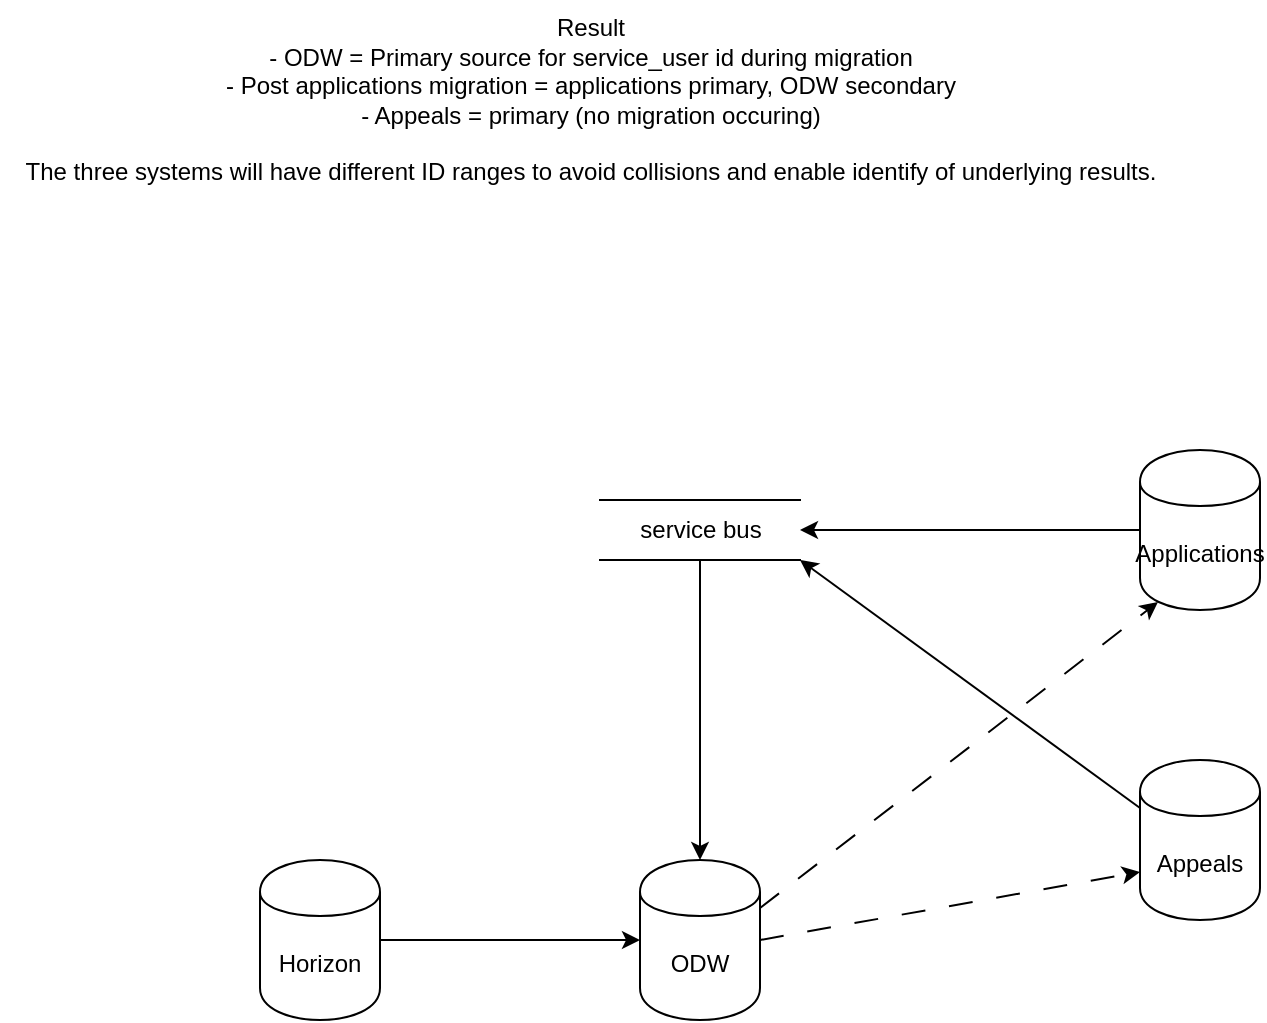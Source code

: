 <mxfile>
    <diagram id="nJm5gqbn-tP-hnlvLU-C" name="Service_user_MDM">
        <mxGraphModel dx="1741" dy="1147" grid="1" gridSize="10" guides="1" tooltips="1" connect="1" arrows="1" fold="1" page="1" pageScale="1" pageWidth="850" pageHeight="1100" math="0" shadow="0">
            <root>
                <mxCell id="0"/>
                <mxCell id="1" parent="0"/>
                <mxCell id="21U7UVKG31FtWQNm1d1i-1" value="Horizon" style="shape=cylinder;whiteSpace=wrap;html=1;boundedLbl=1;backgroundOutline=1;" parent="1" vertex="1">
                    <mxGeometry x="250" y="510" width="60" height="80" as="geometry"/>
                </mxCell>
                <mxCell id="21U7UVKG31FtWQNm1d1i-2" value="service bus" style="html=1;dashed=0;whitespace=wrap;shape=partialRectangle;right=0;left=0;" parent="1" vertex="1">
                    <mxGeometry x="420" y="330" width="100" height="30" as="geometry"/>
                </mxCell>
                <mxCell id="21U7UVKG31FtWQNm1d1i-3" value="ODW" style="shape=cylinder;whiteSpace=wrap;html=1;boundedLbl=1;backgroundOutline=1;" parent="1" vertex="1">
                    <mxGeometry x="440" y="510" width="60" height="80" as="geometry"/>
                </mxCell>
                <mxCell id="21U7UVKG31FtWQNm1d1i-4" value="" style="endArrow=classic;html=1;exitX=0.5;exitY=1;exitDx=0;exitDy=0;entryX=0.5;entryY=0;entryDx=0;entryDy=0;" parent="1" source="21U7UVKG31FtWQNm1d1i-2" target="21U7UVKG31FtWQNm1d1i-3" edge="1">
                    <mxGeometry width="50" height="50" relative="1" as="geometry">
                        <mxPoint x="450" y="450" as="sourcePoint"/>
                        <mxPoint x="500" y="400" as="targetPoint"/>
                    </mxGeometry>
                </mxCell>
                <mxCell id="21U7UVKG31FtWQNm1d1i-5" value="" style="endArrow=classic;html=1;entryX=0;entryY=0.5;entryDx=0;entryDy=0;exitX=1;exitY=0.5;exitDx=0;exitDy=0;" parent="1" source="21U7UVKG31FtWQNm1d1i-1" target="21U7UVKG31FtWQNm1d1i-3" edge="1">
                    <mxGeometry width="50" height="50" relative="1" as="geometry">
                        <mxPoint x="320" y="720" as="sourcePoint"/>
                        <mxPoint x="370" y="670" as="targetPoint"/>
                    </mxGeometry>
                </mxCell>
                <mxCell id="21U7UVKG31FtWQNm1d1i-6" value="Applications" style="shape=cylinder;whiteSpace=wrap;html=1;boundedLbl=1;backgroundOutline=1;" parent="1" vertex="1">
                    <mxGeometry x="690" y="305" width="60" height="80" as="geometry"/>
                </mxCell>
                <mxCell id="21U7UVKG31FtWQNm1d1i-7" value="Appeals" style="shape=cylinder;whiteSpace=wrap;html=1;boundedLbl=1;backgroundOutline=1;" parent="1" vertex="1">
                    <mxGeometry x="690" y="460" width="60" height="80" as="geometry"/>
                </mxCell>
                <mxCell id="21U7UVKG31FtWQNm1d1i-8" value="" style="endArrow=classic;html=1;exitX=0;exitY=0.5;exitDx=0;exitDy=0;entryX=1;entryY=0.5;entryDx=0;entryDy=0;" parent="1" source="21U7UVKG31FtWQNm1d1i-6" target="21U7UVKG31FtWQNm1d1i-2" edge="1">
                    <mxGeometry width="50" height="50" relative="1" as="geometry">
                        <mxPoint x="530" y="260" as="sourcePoint"/>
                        <mxPoint x="580" y="210" as="targetPoint"/>
                    </mxGeometry>
                </mxCell>
                <mxCell id="21U7UVKG31FtWQNm1d1i-9" value="" style="endArrow=classic;html=1;exitX=0;exitY=0.3;exitDx=0;exitDy=0;entryX=1;entryY=1;entryDx=0;entryDy=0;" parent="1" source="21U7UVKG31FtWQNm1d1i-7" target="21U7UVKG31FtWQNm1d1i-2" edge="1">
                    <mxGeometry width="50" height="50" relative="1" as="geometry">
                        <mxPoint x="700" y="355" as="sourcePoint"/>
                        <mxPoint x="530" y="355" as="targetPoint"/>
                    </mxGeometry>
                </mxCell>
                <mxCell id="21U7UVKG31FtWQNm1d1i-10" value="" style="endArrow=classic;html=1;entryX=0;entryY=0.7;entryDx=0;entryDy=0;exitX=1;exitY=0.5;exitDx=0;exitDy=0;dashed=1;dashPattern=12 12;" parent="1" source="21U7UVKG31FtWQNm1d1i-3" target="21U7UVKG31FtWQNm1d1i-7" edge="1">
                    <mxGeometry width="50" height="50" relative="1" as="geometry">
                        <mxPoint x="610" y="560" as="sourcePoint"/>
                        <mxPoint x="760" y="560" as="targetPoint"/>
                    </mxGeometry>
                </mxCell>
                <mxCell id="21U7UVKG31FtWQNm1d1i-11" value="" style="endArrow=classic;html=1;entryX=0.15;entryY=0.95;entryDx=0;entryDy=0;exitX=1;exitY=0.3;exitDx=0;exitDy=0;dashed=1;dashPattern=12 12;entryPerimeter=0;" parent="1" source="21U7UVKG31FtWQNm1d1i-3" target="21U7UVKG31FtWQNm1d1i-6" edge="1">
                    <mxGeometry width="50" height="50" relative="1" as="geometry">
                        <mxPoint x="510" y="474" as="sourcePoint"/>
                        <mxPoint x="700" y="440" as="targetPoint"/>
                    </mxGeometry>
                </mxCell>
                <mxCell id="2" value="Result&lt;br&gt;- ODW = Primary source for service_user id during migration&lt;br&gt;- Post applications migration = applications primary, ODW secondary&lt;br&gt;- Appeals = primary (no migration occuring)&lt;br&gt;&lt;br&gt;The three systems will have different ID ranges to avoid collisions and enable identify of underlying results." style="text;html=1;align=center;verticalAlign=middle;resizable=0;points=[];autosize=1;strokeColor=none;fillColor=none;" vertex="1" parent="1">
                    <mxGeometry x="120" y="80" width="590" height="100" as="geometry"/>
                </mxCell>
            </root>
        </mxGraphModel>
    </diagram>
    <diagram id="aRky8UEBJHVhNisZ4x6K" name="Conceptual curated model">
        <mxGraphModel dx="1741" dy="1147" grid="1" gridSize="10" guides="1" tooltips="1" connect="1" arrows="1" fold="1" page="1" pageScale="1" pageWidth="850" pageHeight="1100" math="0" shadow="0">
            <root>
                <mxCell id="0"/>
                <mxCell id="1" parent="0"/>
                <mxCell id="MekR0HcNdOVxIZ6fcPm7-1" value="Service user&lt;br&gt;" style="rounded=1;whiteSpace=wrap;html=1;" parent="1" vertex="1">
                    <mxGeometry x="390" y="220" width="120" height="100" as="geometry"/>
                </mxCell>
                <mxCell id="MekR0HcNdOVxIZ6fcPm7-2" value="Service user&lt;br&gt;(Application)" style="rounded=1;whiteSpace=wrap;html=1;" parent="1" vertex="1">
                    <mxGeometry x="130" y="410" width="120" height="100" as="geometry"/>
                </mxCell>
                <mxCell id="MekR0HcNdOVxIZ6fcPm7-3" value="Planning application" style="rounded=1;whiteSpace=wrap;html=1;" parent="1" vertex="1">
                    <mxGeometry x="130" y="670" width="120" height="100" as="geometry"/>
                </mxCell>
                <mxCell id="MekR0HcNdOVxIZ6fcPm7-5" value="" style="endArrow=classic;html=1;exitX=0.5;exitY=1;exitDx=0;exitDy=0;entryX=0.5;entryY=0;entryDx=0;entryDy=0;" parent="1" source="MekR0HcNdOVxIZ6fcPm7-2" target="MekR0HcNdOVxIZ6fcPm7-3" edge="1">
                    <mxGeometry relative="1" as="geometry">
                        <mxPoint x="440" y="590" as="sourcePoint"/>
                        <mxPoint x="540" y="590" as="targetPoint"/>
                    </mxGeometry>
                </mxCell>
                <mxCell id="MekR0HcNdOVxIZ6fcPm7-6" value="Submits a" style="edgeLabel;resizable=0;html=1;align=center;verticalAlign=middle;" parent="MekR0HcNdOVxIZ6fcPm7-5" connectable="0" vertex="1">
                    <mxGeometry relative="1" as="geometry">
                        <mxPoint y="-60" as="offset"/>
                    </mxGeometry>
                </mxCell>
                <mxCell id="MekR0HcNdOVxIZ6fcPm7-7" value="" style="endArrow=classic;html=1;entryX=0.75;entryY=0;entryDx=0;entryDy=0;" parent="1" target="MekR0HcNdOVxIZ6fcPm7-3" edge="1">
                    <mxGeometry relative="1" as="geometry">
                        <mxPoint x="220" y="510" as="sourcePoint"/>
                        <mxPoint x="380" y="570" as="targetPoint"/>
                    </mxGeometry>
                </mxCell>
                <mxCell id="MekR0HcNdOVxIZ6fcPm7-8" value="Represents&amp;nbsp;&lt;br&gt;an&amp;nbsp;&lt;br&gt;applicant" style="edgeLabel;resizable=0;html=1;align=center;verticalAlign=middle;" parent="MekR0HcNdOVxIZ6fcPm7-7" connectable="0" vertex="1">
                    <mxGeometry relative="1" as="geometry">
                        <mxPoint x="10" y="20" as="offset"/>
                    </mxGeometry>
                </mxCell>
                <mxCell id="MekR0HcNdOVxIZ6fcPm7-10" value="" style="endArrow=classic;html=1;entryX=0.25;entryY=0;entryDx=0;entryDy=0;exitX=0.25;exitY=1;exitDx=0;exitDy=0;" parent="1" source="MekR0HcNdOVxIZ6fcPm7-2" target="MekR0HcNdOVxIZ6fcPm7-3" edge="1">
                    <mxGeometry relative="1" as="geometry">
                        <mxPoint x="150" y="510" as="sourcePoint"/>
                        <mxPoint x="150" y="670" as="targetPoint"/>
                    </mxGeometry>
                </mxCell>
                <mxCell id="MekR0HcNdOVxIZ6fcPm7-11" value="Is the&lt;br&gt;customers&lt;br&gt;planning&lt;br&gt;agent for" style="edgeLabel;resizable=0;html=1;align=center;verticalAlign=middle;" parent="MekR0HcNdOVxIZ6fcPm7-10" connectable="0" vertex="1">
                    <mxGeometry relative="1" as="geometry">
                        <mxPoint x="-10" as="offset"/>
                    </mxGeometry>
                </mxCell>
                <mxCell id="MekR0HcNdOVxIZ6fcPm7-13" value="" style="curved=1;endArrow=classic;html=1;entryX=0.5;entryY=0;entryDx=0;entryDy=0;exitX=0;exitY=0.5;exitDx=0;exitDy=0;" parent="1" source="MekR0HcNdOVxIZ6fcPm7-1" target="MekR0HcNdOVxIZ6fcPm7-2" edge="1">
                    <mxGeometry width="50" height="50" relative="1" as="geometry">
                        <mxPoint x="160" y="370" as="sourcePoint"/>
                        <mxPoint x="210" y="320" as="targetPoint"/>
                        <Array as="points">
                            <mxPoint x="220" y="320"/>
                        </Array>
                    </mxGeometry>
                </mxCell>
                <mxCell id="1lusizfvpalKqFvccm4--1" value="Relevent Replications" style="rounded=1;whiteSpace=wrap;html=1;" vertex="1" parent="1">
                    <mxGeometry x="390" y="510" width="120" height="100" as="geometry"/>
                </mxCell>
                <mxCell id="1lusizfvpalKqFvccm4--2" value="" style="endArrow=classic;html=1;entryX=0;entryY=0.5;entryDx=0;entryDy=0;exitX=1;exitY=0.5;exitDx=0;exitDy=0;dashed=1;dashPattern=12 12;" edge="1" parent="1" source="MekR0HcNdOVxIZ6fcPm7-2" target="1lusizfvpalKqFvccm4--1">
                    <mxGeometry relative="1" as="geometry">
                        <mxPoint x="230" y="520" as="sourcePoint"/>
                        <mxPoint x="230" y="680" as="targetPoint"/>
                    </mxGeometry>
                </mxCell>
                <mxCell id="1lusizfvpalKqFvccm4--3" value="Represents&amp;nbsp;&lt;br&gt;an&amp;nbsp;&lt;br&gt;applicant" style="edgeLabel;resizable=0;html=1;align=center;verticalAlign=middle;" connectable="0" vertex="1" parent="1lusizfvpalKqFvccm4--2">
                    <mxGeometry relative="1" as="geometry">
                        <mxPoint x="10" y="20" as="offset"/>
                    </mxGeometry>
                </mxCell>
                <mxCell id="1lusizfvpalKqFvccm4--4" value="Represents on a" style="endArrow=classic;html=1;entryX=1;entryY=0.5;entryDx=0;entryDy=0;exitX=0;exitY=1;exitDx=0;exitDy=0;" edge="1" parent="1" source="1lusizfvpalKqFvccm4--1" target="MekR0HcNdOVxIZ6fcPm7-3">
                    <mxGeometry width="50" height="50" relative="1" as="geometry">
                        <mxPoint x="340" y="730" as="sourcePoint"/>
                        <mxPoint x="390" y="680" as="targetPoint"/>
                    </mxGeometry>
                </mxCell>
            </root>
        </mxGraphModel>
    </diagram>
    <diagram id="GU_lnSKVBvF7PQJD_VV8" name="Physical curated model">
        <mxGraphModel dx="1410" dy="1367" grid="1" gridSize="10" guides="1" tooltips="1" connect="1" arrows="1" fold="1" page="1" pageScale="1" pageWidth="850" pageHeight="1100" math="0" shadow="0">
            <root>
                <mxCell id="0"/>
                <mxCell id="1" parent="0"/>
                <mxCell id="Y314Ex6mM5lP6pym7T5L-326" value="nsip_service_User" style="shape=table;startSize=30;container=1;collapsible=1;childLayout=tableLayout;fixedRows=1;rowLines=0;fontStyle=1;align=center;resizeLast=1;" vertex="1" parent="1">
                    <mxGeometry x="-450" y="420" width="180" height="590" as="geometry"/>
                </mxCell>
                <mxCell id="Y314Ex6mM5lP6pym7T5L-327" value="" style="shape=tableRow;horizontal=0;startSize=0;swimlaneHead=0;swimlaneBody=0;fillColor=none;collapsible=0;dropTarget=0;points=[[0,0.5],[1,0.5]];portConstraint=eastwest;top=0;left=0;right=0;bottom=1;" vertex="1" parent="Y314Ex6mM5lP6pym7T5L-326">
                    <mxGeometry y="30" width="180" height="30" as="geometry"/>
                </mxCell>
                <mxCell id="Y314Ex6mM5lP6pym7T5L-328" value="PK" style="shape=partialRectangle;connectable=0;fillColor=none;top=0;left=0;bottom=0;right=0;fontStyle=1;overflow=hidden;" vertex="1" parent="Y314Ex6mM5lP6pym7T5L-327">
                    <mxGeometry width="30" height="30" as="geometry">
                        <mxRectangle width="30" height="30" as="alternateBounds"/>
                    </mxGeometry>
                </mxCell>
                <mxCell id="Y314Ex6mM5lP6pym7T5L-329" value="ID" style="shape=partialRectangle;connectable=0;fillColor=none;top=0;left=0;bottom=0;right=0;align=left;spacingLeft=6;fontStyle=5;overflow=hidden;" vertex="1" parent="Y314Ex6mM5lP6pym7T5L-327">
                    <mxGeometry x="30" width="150" height="30" as="geometry">
                        <mxRectangle width="150" height="30" as="alternateBounds"/>
                    </mxGeometry>
                </mxCell>
                <mxCell id="Y314Ex6mM5lP6pym7T5L-330" value="" style="shape=tableRow;horizontal=0;startSize=0;swimlaneHead=0;swimlaneBody=0;fillColor=none;collapsible=0;dropTarget=0;points=[[0,0.5],[1,0.5]];portConstraint=eastwest;top=0;left=0;right=0;bottom=0;" vertex="1" parent="Y314Ex6mM5lP6pym7T5L-326">
                    <mxGeometry y="60" width="180" height="30" as="geometry"/>
                </mxCell>
                <mxCell id="Y314Ex6mM5lP6pym7T5L-331" value="" style="shape=partialRectangle;connectable=0;fillColor=none;top=0;left=0;bottom=0;right=0;editable=1;overflow=hidden;" vertex="1" parent="Y314Ex6mM5lP6pym7T5L-330">
                    <mxGeometry width="30" height="30" as="geometry">
                        <mxRectangle width="30" height="30" as="alternateBounds"/>
                    </mxGeometry>
                </mxCell>
                <mxCell id="Y314Ex6mM5lP6pym7T5L-332" value="caseReference" style="shape=partialRectangle;connectable=0;fillColor=none;top=0;left=0;bottom=0;right=0;align=left;spacingLeft=6;overflow=hidden;" vertex="1" parent="Y314Ex6mM5lP6pym7T5L-330">
                    <mxGeometry x="30" width="150" height="30" as="geometry">
                        <mxRectangle width="150" height="30" as="alternateBounds"/>
                    </mxGeometry>
                </mxCell>
                <mxCell id="Y314Ex6mM5lP6pym7T5L-333" value="" style="shape=tableRow;horizontal=0;startSize=0;swimlaneHead=0;swimlaneBody=0;fillColor=none;collapsible=0;dropTarget=0;points=[[0,0.5],[1,0.5]];portConstraint=eastwest;top=0;left=0;right=0;bottom=0;" vertex="1" parent="Y314Ex6mM5lP6pym7T5L-326">
                    <mxGeometry y="90" width="180" height="30" as="geometry"/>
                </mxCell>
                <mxCell id="Y314Ex6mM5lP6pym7T5L-334" value="" style="shape=partialRectangle;connectable=0;fillColor=none;top=0;left=0;bottom=0;right=0;editable=1;overflow=hidden;" vertex="1" parent="Y314Ex6mM5lP6pym7T5L-333">
                    <mxGeometry width="30" height="30" as="geometry">
                        <mxRectangle width="30" height="30" as="alternateBounds"/>
                    </mxGeometry>
                </mxCell>
                <mxCell id="Y314Ex6mM5lP6pym7T5L-335" value="serviceUserType" style="shape=partialRectangle;connectable=0;fillColor=none;top=0;left=0;bottom=0;right=0;align=left;spacingLeft=6;overflow=hidden;" vertex="1" parent="Y314Ex6mM5lP6pym7T5L-333">
                    <mxGeometry x="30" width="150" height="30" as="geometry">
                        <mxRectangle width="150" height="30" as="alternateBounds"/>
                    </mxGeometry>
                </mxCell>
                <mxCell id="Y314Ex6mM5lP6pym7T5L-336" value="" style="shape=tableRow;horizontal=0;startSize=0;swimlaneHead=0;swimlaneBody=0;fillColor=none;collapsible=0;dropTarget=0;points=[[0,0.5],[1,0.5]];portConstraint=eastwest;top=0;left=0;right=0;bottom=0;" vertex="1" parent="Y314Ex6mM5lP6pym7T5L-326">
                    <mxGeometry y="120" width="180" height="30" as="geometry"/>
                </mxCell>
                <mxCell id="Y314Ex6mM5lP6pym7T5L-337" value="" style="shape=partialRectangle;connectable=0;fillColor=none;top=0;left=0;bottom=0;right=0;editable=1;overflow=hidden;" vertex="1" parent="Y314Ex6mM5lP6pym7T5L-336">
                    <mxGeometry width="30" height="30" as="geometry">
                        <mxRectangle width="30" height="30" as="alternateBounds"/>
                    </mxGeometry>
                </mxCell>
                <mxCell id="Y314Ex6mM5lP6pym7T5L-338" value="firstName" style="shape=partialRectangle;connectable=0;fillColor=none;top=0;left=0;bottom=0;right=0;align=left;spacingLeft=6;overflow=hidden;" vertex="1" parent="Y314Ex6mM5lP6pym7T5L-336">
                    <mxGeometry x="30" width="150" height="30" as="geometry">
                        <mxRectangle width="150" height="30" as="alternateBounds"/>
                    </mxGeometry>
                </mxCell>
                <mxCell id="Y314Ex6mM5lP6pym7T5L-343" value="" style="shape=tableRow;horizontal=0;startSize=0;swimlaneHead=0;swimlaneBody=0;fillColor=none;collapsible=0;dropTarget=0;points=[[0,0.5],[1,0.5]];portConstraint=eastwest;top=0;left=0;right=0;bottom=0;" vertex="1" parent="Y314Ex6mM5lP6pym7T5L-326">
                    <mxGeometry y="150" width="180" height="30" as="geometry"/>
                </mxCell>
                <mxCell id="Y314Ex6mM5lP6pym7T5L-344" value="" style="shape=partialRectangle;connectable=0;fillColor=none;top=0;left=0;bottom=0;right=0;editable=1;overflow=hidden;" vertex="1" parent="Y314Ex6mM5lP6pym7T5L-343">
                    <mxGeometry width="30" height="30" as="geometry">
                        <mxRectangle width="30" height="30" as="alternateBounds"/>
                    </mxGeometry>
                </mxCell>
                <mxCell id="Y314Ex6mM5lP6pym7T5L-345" value="lastName" style="shape=partialRectangle;connectable=0;fillColor=none;top=0;left=0;bottom=0;right=0;align=left;spacingLeft=6;overflow=hidden;" vertex="1" parent="Y314Ex6mM5lP6pym7T5L-343">
                    <mxGeometry x="30" width="150" height="30" as="geometry">
                        <mxRectangle width="150" height="30" as="alternateBounds"/>
                    </mxGeometry>
                </mxCell>
                <mxCell id="Y314Ex6mM5lP6pym7T5L-358" value="" style="shape=tableRow;horizontal=0;startSize=0;swimlaneHead=0;swimlaneBody=0;fillColor=none;collapsible=0;dropTarget=0;points=[[0,0.5],[1,0.5]];portConstraint=eastwest;top=0;left=0;right=0;bottom=0;" vertex="1" parent="Y314Ex6mM5lP6pym7T5L-326">
                    <mxGeometry y="180" width="180" height="30" as="geometry"/>
                </mxCell>
                <mxCell id="Y314Ex6mM5lP6pym7T5L-359" value="" style="shape=partialRectangle;connectable=0;fillColor=none;top=0;left=0;bottom=0;right=0;editable=1;overflow=hidden;" vertex="1" parent="Y314Ex6mM5lP6pym7T5L-358">
                    <mxGeometry width="30" height="30" as="geometry">
                        <mxRectangle width="30" height="30" as="alternateBounds"/>
                    </mxGeometry>
                </mxCell>
                <mxCell id="Y314Ex6mM5lP6pym7T5L-360" value="addressLine1" style="shape=partialRectangle;connectable=0;fillColor=none;top=0;left=0;bottom=0;right=0;align=left;spacingLeft=6;overflow=hidden;" vertex="1" parent="Y314Ex6mM5lP6pym7T5L-358">
                    <mxGeometry x="30" width="150" height="30" as="geometry">
                        <mxRectangle width="150" height="30" as="alternateBounds"/>
                    </mxGeometry>
                </mxCell>
                <mxCell id="Y314Ex6mM5lP6pym7T5L-364" value="" style="shape=tableRow;horizontal=0;startSize=0;swimlaneHead=0;swimlaneBody=0;fillColor=none;collapsible=0;dropTarget=0;points=[[0,0.5],[1,0.5]];portConstraint=eastwest;top=0;left=0;right=0;bottom=0;" vertex="1" parent="Y314Ex6mM5lP6pym7T5L-326">
                    <mxGeometry y="210" width="180" height="30" as="geometry"/>
                </mxCell>
                <mxCell id="Y314Ex6mM5lP6pym7T5L-365" value="" style="shape=partialRectangle;connectable=0;fillColor=none;top=0;left=0;bottom=0;right=0;editable=1;overflow=hidden;" vertex="1" parent="Y314Ex6mM5lP6pym7T5L-364">
                    <mxGeometry width="30" height="30" as="geometry">
                        <mxRectangle width="30" height="30" as="alternateBounds"/>
                    </mxGeometry>
                </mxCell>
                <mxCell id="Y314Ex6mM5lP6pym7T5L-366" value="addressLine2" style="shape=partialRectangle;connectable=0;fillColor=none;top=0;left=0;bottom=0;right=0;align=left;spacingLeft=6;overflow=hidden;" vertex="1" parent="Y314Ex6mM5lP6pym7T5L-364">
                    <mxGeometry x="30" width="150" height="30" as="geometry">
                        <mxRectangle width="150" height="30" as="alternateBounds"/>
                    </mxGeometry>
                </mxCell>
                <mxCell id="Y314Ex6mM5lP6pym7T5L-361" value="" style="shape=tableRow;horizontal=0;startSize=0;swimlaneHead=0;swimlaneBody=0;fillColor=none;collapsible=0;dropTarget=0;points=[[0,0.5],[1,0.5]];portConstraint=eastwest;top=0;left=0;right=0;bottom=0;" vertex="1" parent="Y314Ex6mM5lP6pym7T5L-326">
                    <mxGeometry y="240" width="180" height="30" as="geometry"/>
                </mxCell>
                <mxCell id="Y314Ex6mM5lP6pym7T5L-362" value="" style="shape=partialRectangle;connectable=0;fillColor=none;top=0;left=0;bottom=0;right=0;editable=1;overflow=hidden;" vertex="1" parent="Y314Ex6mM5lP6pym7T5L-361">
                    <mxGeometry width="30" height="30" as="geometry">
                        <mxRectangle width="30" height="30" as="alternateBounds"/>
                    </mxGeometry>
                </mxCell>
                <mxCell id="Y314Ex6mM5lP6pym7T5L-363" value="addressTown" style="shape=partialRectangle;connectable=0;fillColor=none;top=0;left=0;bottom=0;right=0;align=left;spacingLeft=6;overflow=hidden;" vertex="1" parent="Y314Ex6mM5lP6pym7T5L-361">
                    <mxGeometry x="30" width="150" height="30" as="geometry">
                        <mxRectangle width="150" height="30" as="alternateBounds"/>
                    </mxGeometry>
                </mxCell>
                <mxCell id="Y314Ex6mM5lP6pym7T5L-355" value="" style="shape=tableRow;horizontal=0;startSize=0;swimlaneHead=0;swimlaneBody=0;fillColor=none;collapsible=0;dropTarget=0;points=[[0,0.5],[1,0.5]];portConstraint=eastwest;top=0;left=0;right=0;bottom=0;" vertex="1" parent="Y314Ex6mM5lP6pym7T5L-326">
                    <mxGeometry y="270" width="180" height="30" as="geometry"/>
                </mxCell>
                <mxCell id="Y314Ex6mM5lP6pym7T5L-356" value="" style="shape=partialRectangle;connectable=0;fillColor=none;top=0;left=0;bottom=0;right=0;editable=1;overflow=hidden;" vertex="1" parent="Y314Ex6mM5lP6pym7T5L-355">
                    <mxGeometry width="30" height="30" as="geometry">
                        <mxRectangle width="30" height="30" as="alternateBounds"/>
                    </mxGeometry>
                </mxCell>
                <mxCell id="Y314Ex6mM5lP6pym7T5L-357" value="addressCounty" style="shape=partialRectangle;connectable=0;fillColor=none;top=0;left=0;bottom=0;right=0;align=left;spacingLeft=6;overflow=hidden;" vertex="1" parent="Y314Ex6mM5lP6pym7T5L-355">
                    <mxGeometry x="30" width="150" height="30" as="geometry">
                        <mxRectangle width="150" height="30" as="alternateBounds"/>
                    </mxGeometry>
                </mxCell>
                <mxCell id="Y314Ex6mM5lP6pym7T5L-352" value="" style="shape=tableRow;horizontal=0;startSize=0;swimlaneHead=0;swimlaneBody=0;fillColor=none;collapsible=0;dropTarget=0;points=[[0,0.5],[1,0.5]];portConstraint=eastwest;top=0;left=0;right=0;bottom=0;" vertex="1" parent="Y314Ex6mM5lP6pym7T5L-326">
                    <mxGeometry y="300" width="180" height="30" as="geometry"/>
                </mxCell>
                <mxCell id="Y314Ex6mM5lP6pym7T5L-353" value="" style="shape=partialRectangle;connectable=0;fillColor=none;top=0;left=0;bottom=0;right=0;editable=1;overflow=hidden;" vertex="1" parent="Y314Ex6mM5lP6pym7T5L-352">
                    <mxGeometry width="30" height="30" as="geometry">
                        <mxRectangle width="30" height="30" as="alternateBounds"/>
                    </mxGeometry>
                </mxCell>
                <mxCell id="Y314Ex6mM5lP6pym7T5L-354" value="postcode" style="shape=partialRectangle;connectable=0;fillColor=none;top=0;left=0;bottom=0;right=0;align=left;spacingLeft=6;overflow=hidden;" vertex="1" parent="Y314Ex6mM5lP6pym7T5L-352">
                    <mxGeometry x="30" width="150" height="30" as="geometry">
                        <mxRectangle width="150" height="30" as="alternateBounds"/>
                    </mxGeometry>
                </mxCell>
                <mxCell id="Y314Ex6mM5lP6pym7T5L-349" value="" style="shape=tableRow;horizontal=0;startSize=0;swimlaneHead=0;swimlaneBody=0;fillColor=none;collapsible=0;dropTarget=0;points=[[0,0.5],[1,0.5]];portConstraint=eastwest;top=0;left=0;right=0;bottom=0;" vertex="1" parent="Y314Ex6mM5lP6pym7T5L-326">
                    <mxGeometry y="330" width="180" height="30" as="geometry"/>
                </mxCell>
                <mxCell id="Y314Ex6mM5lP6pym7T5L-350" value="" style="shape=partialRectangle;connectable=0;fillColor=none;top=0;left=0;bottom=0;right=0;editable=1;overflow=hidden;" vertex="1" parent="Y314Ex6mM5lP6pym7T5L-349">
                    <mxGeometry width="30" height="30" as="geometry">
                        <mxRectangle width="30" height="30" as="alternateBounds"/>
                    </mxGeometry>
                </mxCell>
                <mxCell id="Y314Ex6mM5lP6pym7T5L-351" value="organisation" style="shape=partialRectangle;connectable=0;fillColor=none;top=0;left=0;bottom=0;right=0;align=left;spacingLeft=6;overflow=hidden;" vertex="1" parent="Y314Ex6mM5lP6pym7T5L-349">
                    <mxGeometry x="30" width="150" height="30" as="geometry">
                        <mxRectangle width="150" height="30" as="alternateBounds"/>
                    </mxGeometry>
                </mxCell>
                <mxCell id="Y314Ex6mM5lP6pym7T5L-346" value="" style="shape=tableRow;horizontal=0;startSize=0;swimlaneHead=0;swimlaneBody=0;fillColor=none;collapsible=0;dropTarget=0;points=[[0,0.5],[1,0.5]];portConstraint=eastwest;top=0;left=0;right=0;bottom=0;" vertex="1" parent="Y314Ex6mM5lP6pym7T5L-326">
                    <mxGeometry y="360" width="180" height="30" as="geometry"/>
                </mxCell>
                <mxCell id="Y314Ex6mM5lP6pym7T5L-347" value="" style="shape=partialRectangle;connectable=0;fillColor=none;top=0;left=0;bottom=0;right=0;editable=1;overflow=hidden;" vertex="1" parent="Y314Ex6mM5lP6pym7T5L-346">
                    <mxGeometry width="30" height="30" as="geometry">
                        <mxRectangle width="30" height="30" as="alternateBounds"/>
                    </mxGeometry>
                </mxCell>
                <mxCell id="Y314Ex6mM5lP6pym7T5L-348" value="organisationType" style="shape=partialRectangle;connectable=0;fillColor=none;top=0;left=0;bottom=0;right=0;align=left;spacingLeft=6;overflow=hidden;" vertex="1" parent="Y314Ex6mM5lP6pym7T5L-346">
                    <mxGeometry x="30" width="150" height="30" as="geometry">
                        <mxRectangle width="150" height="30" as="alternateBounds"/>
                    </mxGeometry>
                </mxCell>
                <mxCell id="Y314Ex6mM5lP6pym7T5L-340" value="" style="shape=tableRow;horizontal=0;startSize=0;swimlaneHead=0;swimlaneBody=0;fillColor=none;collapsible=0;dropTarget=0;points=[[0,0.5],[1,0.5]];portConstraint=eastwest;top=0;left=0;right=0;bottom=0;" vertex="1" parent="Y314Ex6mM5lP6pym7T5L-326">
                    <mxGeometry y="390" width="180" height="30" as="geometry"/>
                </mxCell>
                <mxCell id="Y314Ex6mM5lP6pym7T5L-341" value="" style="shape=partialRectangle;connectable=0;fillColor=none;top=0;left=0;bottom=0;right=0;editable=1;overflow=hidden;" vertex="1" parent="Y314Ex6mM5lP6pym7T5L-340">
                    <mxGeometry width="30" height="30" as="geometry">
                        <mxRectangle width="30" height="30" as="alternateBounds"/>
                    </mxGeometry>
                </mxCell>
                <mxCell id="Y314Ex6mM5lP6pym7T5L-342" value="role" style="shape=partialRectangle;connectable=0;fillColor=none;top=0;left=0;bottom=0;right=0;align=left;spacingLeft=6;overflow=hidden;" vertex="1" parent="Y314Ex6mM5lP6pym7T5L-340">
                    <mxGeometry x="30" width="150" height="30" as="geometry">
                        <mxRectangle width="150" height="30" as="alternateBounds"/>
                    </mxGeometry>
                </mxCell>
                <mxCell id="Y314Ex6mM5lP6pym7T5L-367" value="" style="shape=tableRow;horizontal=0;startSize=0;swimlaneHead=0;swimlaneBody=0;fillColor=none;collapsible=0;dropTarget=0;points=[[0,0.5],[1,0.5]];portConstraint=eastwest;top=0;left=0;right=0;bottom=0;" vertex="1" parent="Y314Ex6mM5lP6pym7T5L-326">
                    <mxGeometry y="420" width="180" height="30" as="geometry"/>
                </mxCell>
                <mxCell id="Y314Ex6mM5lP6pym7T5L-368" value="" style="shape=partialRectangle;connectable=0;fillColor=none;top=0;left=0;bottom=0;right=0;editable=1;overflow=hidden;" vertex="1" parent="Y314Ex6mM5lP6pym7T5L-367">
                    <mxGeometry width="30" height="30" as="geometry">
                        <mxRectangle width="30" height="30" as="alternateBounds"/>
                    </mxGeometry>
                </mxCell>
                <mxCell id="Y314Ex6mM5lP6pym7T5L-369" value="telephoneNumber" style="shape=partialRectangle;connectable=0;fillColor=none;top=0;left=0;bottom=0;right=0;align=left;spacingLeft=6;overflow=hidden;" vertex="1" parent="Y314Ex6mM5lP6pym7T5L-367">
                    <mxGeometry x="30" width="150" height="30" as="geometry">
                        <mxRectangle width="150" height="30" as="alternateBounds"/>
                    </mxGeometry>
                </mxCell>
                <mxCell id="Y314Ex6mM5lP6pym7T5L-370" value="" style="shape=tableRow;horizontal=0;startSize=0;swimlaneHead=0;swimlaneBody=0;fillColor=none;collapsible=0;dropTarget=0;points=[[0,0.5],[1,0.5]];portConstraint=eastwest;top=0;left=0;right=0;bottom=0;" vertex="1" parent="Y314Ex6mM5lP6pym7T5L-326">
                    <mxGeometry y="450" width="180" height="30" as="geometry"/>
                </mxCell>
                <mxCell id="Y314Ex6mM5lP6pym7T5L-371" value="" style="shape=partialRectangle;connectable=0;fillColor=none;top=0;left=0;bottom=0;right=0;editable=1;overflow=hidden;" vertex="1" parent="Y314Ex6mM5lP6pym7T5L-370">
                    <mxGeometry width="30" height="30" as="geometry">
                        <mxRectangle width="30" height="30" as="alternateBounds"/>
                    </mxGeometry>
                </mxCell>
                <mxCell id="Y314Ex6mM5lP6pym7T5L-372" value="otherPhoneNumber" style="shape=partialRectangle;connectable=0;fillColor=none;top=0;left=0;bottom=0;right=0;align=left;spacingLeft=6;overflow=hidden;" vertex="1" parent="Y314Ex6mM5lP6pym7T5L-370">
                    <mxGeometry x="30" width="150" height="30" as="geometry">
                        <mxRectangle width="150" height="30" as="alternateBounds"/>
                    </mxGeometry>
                </mxCell>
                <mxCell id="Y314Ex6mM5lP6pym7T5L-376" value="" style="shape=tableRow;horizontal=0;startSize=0;swimlaneHead=0;swimlaneBody=0;fillColor=none;collapsible=0;dropTarget=0;points=[[0,0.5],[1,0.5]];portConstraint=eastwest;top=0;left=0;right=0;bottom=0;" vertex="1" parent="Y314Ex6mM5lP6pym7T5L-326">
                    <mxGeometry y="480" width="180" height="30" as="geometry"/>
                </mxCell>
                <mxCell id="Y314Ex6mM5lP6pym7T5L-377" value="" style="shape=partialRectangle;connectable=0;fillColor=none;top=0;left=0;bottom=0;right=0;editable=1;overflow=hidden;" vertex="1" parent="Y314Ex6mM5lP6pym7T5L-376">
                    <mxGeometry width="30" height="30" as="geometry">
                        <mxRectangle width="30" height="30" as="alternateBounds"/>
                    </mxGeometry>
                </mxCell>
                <mxCell id="Y314Ex6mM5lP6pym7T5L-378" value="faxNumber" style="shape=partialRectangle;connectable=0;fillColor=none;top=0;left=0;bottom=0;right=0;align=left;spacingLeft=6;overflow=hidden;" vertex="1" parent="Y314Ex6mM5lP6pym7T5L-376">
                    <mxGeometry x="30" width="150" height="30" as="geometry">
                        <mxRectangle width="150" height="30" as="alternateBounds"/>
                    </mxGeometry>
                </mxCell>
                <mxCell id="Y314Ex6mM5lP6pym7T5L-379" value="" style="shape=tableRow;horizontal=0;startSize=0;swimlaneHead=0;swimlaneBody=0;fillColor=none;collapsible=0;dropTarget=0;points=[[0,0.5],[1,0.5]];portConstraint=eastwest;top=0;left=0;right=0;bottom=0;" vertex="1" parent="Y314Ex6mM5lP6pym7T5L-326">
                    <mxGeometry y="510" width="180" height="20" as="geometry"/>
                </mxCell>
                <mxCell id="Y314Ex6mM5lP6pym7T5L-380" value="" style="shape=partialRectangle;connectable=0;fillColor=none;top=0;left=0;bottom=0;right=0;editable=1;overflow=hidden;" vertex="1" parent="Y314Ex6mM5lP6pym7T5L-379">
                    <mxGeometry width="30" height="20" as="geometry">
                        <mxRectangle width="30" height="20" as="alternateBounds"/>
                    </mxGeometry>
                </mxCell>
                <mxCell id="Y314Ex6mM5lP6pym7T5L-381" value="emailAddress" style="shape=partialRectangle;connectable=0;fillColor=none;top=0;left=0;bottom=0;right=0;align=left;spacingLeft=6;overflow=hidden;" vertex="1" parent="Y314Ex6mM5lP6pym7T5L-379">
                    <mxGeometry x="30" width="150" height="20" as="geometry">
                        <mxRectangle width="150" height="20" as="alternateBounds"/>
                    </mxGeometry>
                </mxCell>
                <mxCell id="Y314Ex6mM5lP6pym7T5L-373" value="" style="shape=tableRow;horizontal=0;startSize=0;swimlaneHead=0;swimlaneBody=0;fillColor=none;collapsible=0;dropTarget=0;points=[[0,0.5],[1,0.5]];portConstraint=eastwest;top=0;left=0;right=0;bottom=0;" vertex="1" parent="Y314Ex6mM5lP6pym7T5L-326">
                    <mxGeometry y="530" width="180" height="30" as="geometry"/>
                </mxCell>
                <mxCell id="Y314Ex6mM5lP6pym7T5L-374" value="" style="shape=partialRectangle;connectable=0;fillColor=none;top=0;left=0;bottom=0;right=0;editable=1;overflow=hidden;" vertex="1" parent="Y314Ex6mM5lP6pym7T5L-373">
                    <mxGeometry width="30" height="30" as="geometry">
                        <mxRectangle width="30" height="30" as="alternateBounds"/>
                    </mxGeometry>
                </mxCell>
                <mxCell id="Y314Ex6mM5lP6pym7T5L-375" value="sourceSystem" style="shape=partialRectangle;connectable=0;fillColor=none;top=0;left=0;bottom=0;right=0;align=left;spacingLeft=6;overflow=hidden;" vertex="1" parent="Y314Ex6mM5lP6pym7T5L-373">
                    <mxGeometry x="30" width="150" height="30" as="geometry">
                        <mxRectangle width="150" height="30" as="alternateBounds"/>
                    </mxGeometry>
                </mxCell>
                <mxCell id="Y314Ex6mM5lP6pym7T5L-382" value="" style="shape=tableRow;horizontal=0;startSize=0;swimlaneHead=0;swimlaneBody=0;fillColor=none;collapsible=0;dropTarget=0;points=[[0,0.5],[1,0.5]];portConstraint=eastwest;top=0;left=0;right=0;bottom=0;" vertex="1" parent="Y314Ex6mM5lP6pym7T5L-326">
                    <mxGeometry y="560" width="180" height="30" as="geometry"/>
                </mxCell>
                <mxCell id="Y314Ex6mM5lP6pym7T5L-383" value="" style="shape=partialRectangle;connectable=0;fillColor=none;top=0;left=0;bottom=0;right=0;editable=1;overflow=hidden;" vertex="1" parent="Y314Ex6mM5lP6pym7T5L-382">
                    <mxGeometry width="30" height="30" as="geometry">
                        <mxRectangle width="30" height="30" as="alternateBounds"/>
                    </mxGeometry>
                </mxCell>
                <mxCell id="Y314Ex6mM5lP6pym7T5L-384" value="sourceSuid" style="shape=partialRectangle;connectable=0;fillColor=none;top=0;left=0;bottom=0;right=0;align=left;spacingLeft=6;overflow=hidden;" vertex="1" parent="Y314Ex6mM5lP6pym7T5L-382">
                    <mxGeometry x="30" width="150" height="30" as="geometry">
                        <mxRectangle width="150" height="30" as="alternateBounds"/>
                    </mxGeometry>
                </mxCell>
                <mxCell id="Y314Ex6mM5lP6pym7T5L-385" value="nsip_service_User" style="shape=table;startSize=30;container=1;collapsible=1;childLayout=tableLayout;fixedRows=1;rowLines=0;fontStyle=1;align=center;resizeLast=1;" vertex="1" parent="1">
                    <mxGeometry x="-90" y="130" width="180" height="590" as="geometry"/>
                </mxCell>
                <mxCell id="Y314Ex6mM5lP6pym7T5L-386" value="" style="shape=tableRow;horizontal=0;startSize=0;swimlaneHead=0;swimlaneBody=0;fillColor=none;collapsible=0;dropTarget=0;points=[[0,0.5],[1,0.5]];portConstraint=eastwest;top=0;left=0;right=0;bottom=1;" vertex="1" parent="Y314Ex6mM5lP6pym7T5L-385">
                    <mxGeometry y="30" width="180" height="30" as="geometry"/>
                </mxCell>
                <mxCell id="Y314Ex6mM5lP6pym7T5L-387" value="PK" style="shape=partialRectangle;connectable=0;fillColor=none;top=0;left=0;bottom=0;right=0;fontStyle=1;overflow=hidden;" vertex="1" parent="Y314Ex6mM5lP6pym7T5L-386">
                    <mxGeometry width="30" height="30" as="geometry">
                        <mxRectangle width="30" height="30" as="alternateBounds"/>
                    </mxGeometry>
                </mxCell>
                <mxCell id="Y314Ex6mM5lP6pym7T5L-388" value="ID" style="shape=partialRectangle;connectable=0;fillColor=none;top=0;left=0;bottom=0;right=0;align=left;spacingLeft=6;fontStyle=5;overflow=hidden;" vertex="1" parent="Y314Ex6mM5lP6pym7T5L-386">
                    <mxGeometry x="30" width="150" height="30" as="geometry">
                        <mxRectangle width="150" height="30" as="alternateBounds"/>
                    </mxGeometry>
                </mxCell>
                <mxCell id="Y314Ex6mM5lP6pym7T5L-389" value="" style="shape=tableRow;horizontal=0;startSize=0;swimlaneHead=0;swimlaneBody=0;fillColor=none;collapsible=0;dropTarget=0;points=[[0,0.5],[1,0.5]];portConstraint=eastwest;top=0;left=0;right=0;bottom=0;" vertex="1" parent="Y314Ex6mM5lP6pym7T5L-385">
                    <mxGeometry y="60" width="180" height="30" as="geometry"/>
                </mxCell>
                <mxCell id="Y314Ex6mM5lP6pym7T5L-390" value="" style="shape=partialRectangle;connectable=0;fillColor=none;top=0;left=0;bottom=0;right=0;editable=1;overflow=hidden;" vertex="1" parent="Y314Ex6mM5lP6pym7T5L-389">
                    <mxGeometry width="30" height="30" as="geometry">
                        <mxRectangle width="30" height="30" as="alternateBounds"/>
                    </mxGeometry>
                </mxCell>
                <mxCell id="Y314Ex6mM5lP6pym7T5L-391" value="caseReference" style="shape=partialRectangle;connectable=0;fillColor=none;top=0;left=0;bottom=0;right=0;align=left;spacingLeft=6;overflow=hidden;" vertex="1" parent="Y314Ex6mM5lP6pym7T5L-389">
                    <mxGeometry x="30" width="150" height="30" as="geometry">
                        <mxRectangle width="150" height="30" as="alternateBounds"/>
                    </mxGeometry>
                </mxCell>
                <mxCell id="Y314Ex6mM5lP6pym7T5L-392" value="" style="shape=tableRow;horizontal=0;startSize=0;swimlaneHead=0;swimlaneBody=0;fillColor=none;collapsible=0;dropTarget=0;points=[[0,0.5],[1,0.5]];portConstraint=eastwest;top=0;left=0;right=0;bottom=0;" vertex="1" parent="Y314Ex6mM5lP6pym7T5L-385">
                    <mxGeometry y="90" width="180" height="30" as="geometry"/>
                </mxCell>
                <mxCell id="Y314Ex6mM5lP6pym7T5L-393" value="" style="shape=partialRectangle;connectable=0;fillColor=none;top=0;left=0;bottom=0;right=0;editable=1;overflow=hidden;" vertex="1" parent="Y314Ex6mM5lP6pym7T5L-392">
                    <mxGeometry width="30" height="30" as="geometry">
                        <mxRectangle width="30" height="30" as="alternateBounds"/>
                    </mxGeometry>
                </mxCell>
                <mxCell id="Y314Ex6mM5lP6pym7T5L-394" value="serviceUserType" style="shape=partialRectangle;connectable=0;fillColor=none;top=0;left=0;bottom=0;right=0;align=left;spacingLeft=6;overflow=hidden;" vertex="1" parent="Y314Ex6mM5lP6pym7T5L-392">
                    <mxGeometry x="30" width="150" height="30" as="geometry">
                        <mxRectangle width="150" height="30" as="alternateBounds"/>
                    </mxGeometry>
                </mxCell>
                <mxCell id="Y314Ex6mM5lP6pym7T5L-395" value="" style="shape=tableRow;horizontal=0;startSize=0;swimlaneHead=0;swimlaneBody=0;fillColor=none;collapsible=0;dropTarget=0;points=[[0,0.5],[1,0.5]];portConstraint=eastwest;top=0;left=0;right=0;bottom=0;" vertex="1" parent="Y314Ex6mM5lP6pym7T5L-385">
                    <mxGeometry y="120" width="180" height="30" as="geometry"/>
                </mxCell>
                <mxCell id="Y314Ex6mM5lP6pym7T5L-396" value="" style="shape=partialRectangle;connectable=0;fillColor=none;top=0;left=0;bottom=0;right=0;editable=1;overflow=hidden;" vertex="1" parent="Y314Ex6mM5lP6pym7T5L-395">
                    <mxGeometry width="30" height="30" as="geometry">
                        <mxRectangle width="30" height="30" as="alternateBounds"/>
                    </mxGeometry>
                </mxCell>
                <mxCell id="Y314Ex6mM5lP6pym7T5L-397" value="firstName" style="shape=partialRectangle;connectable=0;fillColor=none;top=0;left=0;bottom=0;right=0;align=left;spacingLeft=6;overflow=hidden;" vertex="1" parent="Y314Ex6mM5lP6pym7T5L-395">
                    <mxGeometry x="30" width="150" height="30" as="geometry">
                        <mxRectangle width="150" height="30" as="alternateBounds"/>
                    </mxGeometry>
                </mxCell>
                <mxCell id="Y314Ex6mM5lP6pym7T5L-398" value="" style="shape=tableRow;horizontal=0;startSize=0;swimlaneHead=0;swimlaneBody=0;fillColor=none;collapsible=0;dropTarget=0;points=[[0,0.5],[1,0.5]];portConstraint=eastwest;top=0;left=0;right=0;bottom=0;" vertex="1" parent="Y314Ex6mM5lP6pym7T5L-385">
                    <mxGeometry y="150" width="180" height="30" as="geometry"/>
                </mxCell>
                <mxCell id="Y314Ex6mM5lP6pym7T5L-399" value="" style="shape=partialRectangle;connectable=0;fillColor=none;top=0;left=0;bottom=0;right=0;editable=1;overflow=hidden;" vertex="1" parent="Y314Ex6mM5lP6pym7T5L-398">
                    <mxGeometry width="30" height="30" as="geometry">
                        <mxRectangle width="30" height="30" as="alternateBounds"/>
                    </mxGeometry>
                </mxCell>
                <mxCell id="Y314Ex6mM5lP6pym7T5L-400" value="lastName" style="shape=partialRectangle;connectable=0;fillColor=none;top=0;left=0;bottom=0;right=0;align=left;spacingLeft=6;overflow=hidden;" vertex="1" parent="Y314Ex6mM5lP6pym7T5L-398">
                    <mxGeometry x="30" width="150" height="30" as="geometry">
                        <mxRectangle width="150" height="30" as="alternateBounds"/>
                    </mxGeometry>
                </mxCell>
                <mxCell id="Y314Ex6mM5lP6pym7T5L-401" value="" style="shape=tableRow;horizontal=0;startSize=0;swimlaneHead=0;swimlaneBody=0;fillColor=none;collapsible=0;dropTarget=0;points=[[0,0.5],[1,0.5]];portConstraint=eastwest;top=0;left=0;right=0;bottom=0;" vertex="1" parent="Y314Ex6mM5lP6pym7T5L-385">
                    <mxGeometry y="180" width="180" height="30" as="geometry"/>
                </mxCell>
                <mxCell id="Y314Ex6mM5lP6pym7T5L-402" value="" style="shape=partialRectangle;connectable=0;fillColor=none;top=0;left=0;bottom=0;right=0;editable=1;overflow=hidden;" vertex="1" parent="Y314Ex6mM5lP6pym7T5L-401">
                    <mxGeometry width="30" height="30" as="geometry">
                        <mxRectangle width="30" height="30" as="alternateBounds"/>
                    </mxGeometry>
                </mxCell>
                <mxCell id="Y314Ex6mM5lP6pym7T5L-403" value="addressLine1" style="shape=partialRectangle;connectable=0;fillColor=none;top=0;left=0;bottom=0;right=0;align=left;spacingLeft=6;overflow=hidden;" vertex="1" parent="Y314Ex6mM5lP6pym7T5L-401">
                    <mxGeometry x="30" width="150" height="30" as="geometry">
                        <mxRectangle width="150" height="30" as="alternateBounds"/>
                    </mxGeometry>
                </mxCell>
                <mxCell id="Y314Ex6mM5lP6pym7T5L-404" value="" style="shape=tableRow;horizontal=0;startSize=0;swimlaneHead=0;swimlaneBody=0;fillColor=none;collapsible=0;dropTarget=0;points=[[0,0.5],[1,0.5]];portConstraint=eastwest;top=0;left=0;right=0;bottom=0;" vertex="1" parent="Y314Ex6mM5lP6pym7T5L-385">
                    <mxGeometry y="210" width="180" height="30" as="geometry"/>
                </mxCell>
                <mxCell id="Y314Ex6mM5lP6pym7T5L-405" value="" style="shape=partialRectangle;connectable=0;fillColor=none;top=0;left=0;bottom=0;right=0;editable=1;overflow=hidden;" vertex="1" parent="Y314Ex6mM5lP6pym7T5L-404">
                    <mxGeometry width="30" height="30" as="geometry">
                        <mxRectangle width="30" height="30" as="alternateBounds"/>
                    </mxGeometry>
                </mxCell>
                <mxCell id="Y314Ex6mM5lP6pym7T5L-406" value="addressLine2" style="shape=partialRectangle;connectable=0;fillColor=none;top=0;left=0;bottom=0;right=0;align=left;spacingLeft=6;overflow=hidden;" vertex="1" parent="Y314Ex6mM5lP6pym7T5L-404">
                    <mxGeometry x="30" width="150" height="30" as="geometry">
                        <mxRectangle width="150" height="30" as="alternateBounds"/>
                    </mxGeometry>
                </mxCell>
                <mxCell id="Y314Ex6mM5lP6pym7T5L-407" value="" style="shape=tableRow;horizontal=0;startSize=0;swimlaneHead=0;swimlaneBody=0;fillColor=none;collapsible=0;dropTarget=0;points=[[0,0.5],[1,0.5]];portConstraint=eastwest;top=0;left=0;right=0;bottom=0;" vertex="1" parent="Y314Ex6mM5lP6pym7T5L-385">
                    <mxGeometry y="240" width="180" height="30" as="geometry"/>
                </mxCell>
                <mxCell id="Y314Ex6mM5lP6pym7T5L-408" value="" style="shape=partialRectangle;connectable=0;fillColor=none;top=0;left=0;bottom=0;right=0;editable=1;overflow=hidden;" vertex="1" parent="Y314Ex6mM5lP6pym7T5L-407">
                    <mxGeometry width="30" height="30" as="geometry">
                        <mxRectangle width="30" height="30" as="alternateBounds"/>
                    </mxGeometry>
                </mxCell>
                <mxCell id="Y314Ex6mM5lP6pym7T5L-409" value="addressTown" style="shape=partialRectangle;connectable=0;fillColor=none;top=0;left=0;bottom=0;right=0;align=left;spacingLeft=6;overflow=hidden;" vertex="1" parent="Y314Ex6mM5lP6pym7T5L-407">
                    <mxGeometry x="30" width="150" height="30" as="geometry">
                        <mxRectangle width="150" height="30" as="alternateBounds"/>
                    </mxGeometry>
                </mxCell>
                <mxCell id="Y314Ex6mM5lP6pym7T5L-410" value="" style="shape=tableRow;horizontal=0;startSize=0;swimlaneHead=0;swimlaneBody=0;fillColor=none;collapsible=0;dropTarget=0;points=[[0,0.5],[1,0.5]];portConstraint=eastwest;top=0;left=0;right=0;bottom=0;" vertex="1" parent="Y314Ex6mM5lP6pym7T5L-385">
                    <mxGeometry y="270" width="180" height="30" as="geometry"/>
                </mxCell>
                <mxCell id="Y314Ex6mM5lP6pym7T5L-411" value="" style="shape=partialRectangle;connectable=0;fillColor=none;top=0;left=0;bottom=0;right=0;editable=1;overflow=hidden;" vertex="1" parent="Y314Ex6mM5lP6pym7T5L-410">
                    <mxGeometry width="30" height="30" as="geometry">
                        <mxRectangle width="30" height="30" as="alternateBounds"/>
                    </mxGeometry>
                </mxCell>
                <mxCell id="Y314Ex6mM5lP6pym7T5L-412" value="addressCounty" style="shape=partialRectangle;connectable=0;fillColor=none;top=0;left=0;bottom=0;right=0;align=left;spacingLeft=6;overflow=hidden;" vertex="1" parent="Y314Ex6mM5lP6pym7T5L-410">
                    <mxGeometry x="30" width="150" height="30" as="geometry">
                        <mxRectangle width="150" height="30" as="alternateBounds"/>
                    </mxGeometry>
                </mxCell>
                <mxCell id="Y314Ex6mM5lP6pym7T5L-413" value="" style="shape=tableRow;horizontal=0;startSize=0;swimlaneHead=0;swimlaneBody=0;fillColor=none;collapsible=0;dropTarget=0;points=[[0,0.5],[1,0.5]];portConstraint=eastwest;top=0;left=0;right=0;bottom=0;" vertex="1" parent="Y314Ex6mM5lP6pym7T5L-385">
                    <mxGeometry y="300" width="180" height="30" as="geometry"/>
                </mxCell>
                <mxCell id="Y314Ex6mM5lP6pym7T5L-414" value="" style="shape=partialRectangle;connectable=0;fillColor=none;top=0;left=0;bottom=0;right=0;editable=1;overflow=hidden;" vertex="1" parent="Y314Ex6mM5lP6pym7T5L-413">
                    <mxGeometry width="30" height="30" as="geometry">
                        <mxRectangle width="30" height="30" as="alternateBounds"/>
                    </mxGeometry>
                </mxCell>
                <mxCell id="Y314Ex6mM5lP6pym7T5L-415" value="postcode" style="shape=partialRectangle;connectable=0;fillColor=none;top=0;left=0;bottom=0;right=0;align=left;spacingLeft=6;overflow=hidden;" vertex="1" parent="Y314Ex6mM5lP6pym7T5L-413">
                    <mxGeometry x="30" width="150" height="30" as="geometry">
                        <mxRectangle width="150" height="30" as="alternateBounds"/>
                    </mxGeometry>
                </mxCell>
                <mxCell id="Y314Ex6mM5lP6pym7T5L-416" value="" style="shape=tableRow;horizontal=0;startSize=0;swimlaneHead=0;swimlaneBody=0;fillColor=none;collapsible=0;dropTarget=0;points=[[0,0.5],[1,0.5]];portConstraint=eastwest;top=0;left=0;right=0;bottom=0;" vertex="1" parent="Y314Ex6mM5lP6pym7T5L-385">
                    <mxGeometry y="330" width="180" height="30" as="geometry"/>
                </mxCell>
                <mxCell id="Y314Ex6mM5lP6pym7T5L-417" value="" style="shape=partialRectangle;connectable=0;fillColor=none;top=0;left=0;bottom=0;right=0;editable=1;overflow=hidden;" vertex="1" parent="Y314Ex6mM5lP6pym7T5L-416">
                    <mxGeometry width="30" height="30" as="geometry">
                        <mxRectangle width="30" height="30" as="alternateBounds"/>
                    </mxGeometry>
                </mxCell>
                <mxCell id="Y314Ex6mM5lP6pym7T5L-418" value="organisation" style="shape=partialRectangle;connectable=0;fillColor=none;top=0;left=0;bottom=0;right=0;align=left;spacingLeft=6;overflow=hidden;" vertex="1" parent="Y314Ex6mM5lP6pym7T5L-416">
                    <mxGeometry x="30" width="150" height="30" as="geometry">
                        <mxRectangle width="150" height="30" as="alternateBounds"/>
                    </mxGeometry>
                </mxCell>
                <mxCell id="Y314Ex6mM5lP6pym7T5L-419" value="" style="shape=tableRow;horizontal=0;startSize=0;swimlaneHead=0;swimlaneBody=0;fillColor=none;collapsible=0;dropTarget=0;points=[[0,0.5],[1,0.5]];portConstraint=eastwest;top=0;left=0;right=0;bottom=0;" vertex="1" parent="Y314Ex6mM5lP6pym7T5L-385">
                    <mxGeometry y="360" width="180" height="30" as="geometry"/>
                </mxCell>
                <mxCell id="Y314Ex6mM5lP6pym7T5L-420" value="" style="shape=partialRectangle;connectable=0;fillColor=none;top=0;left=0;bottom=0;right=0;editable=1;overflow=hidden;" vertex="1" parent="Y314Ex6mM5lP6pym7T5L-419">
                    <mxGeometry width="30" height="30" as="geometry">
                        <mxRectangle width="30" height="30" as="alternateBounds"/>
                    </mxGeometry>
                </mxCell>
                <mxCell id="Y314Ex6mM5lP6pym7T5L-421" value="organisationType" style="shape=partialRectangle;connectable=0;fillColor=none;top=0;left=0;bottom=0;right=0;align=left;spacingLeft=6;overflow=hidden;" vertex="1" parent="Y314Ex6mM5lP6pym7T5L-419">
                    <mxGeometry x="30" width="150" height="30" as="geometry">
                        <mxRectangle width="150" height="30" as="alternateBounds"/>
                    </mxGeometry>
                </mxCell>
                <mxCell id="Y314Ex6mM5lP6pym7T5L-422" value="" style="shape=tableRow;horizontal=0;startSize=0;swimlaneHead=0;swimlaneBody=0;fillColor=none;collapsible=0;dropTarget=0;points=[[0,0.5],[1,0.5]];portConstraint=eastwest;top=0;left=0;right=0;bottom=0;" vertex="1" parent="Y314Ex6mM5lP6pym7T5L-385">
                    <mxGeometry y="390" width="180" height="30" as="geometry"/>
                </mxCell>
                <mxCell id="Y314Ex6mM5lP6pym7T5L-423" value="" style="shape=partialRectangle;connectable=0;fillColor=none;top=0;left=0;bottom=0;right=0;editable=1;overflow=hidden;" vertex="1" parent="Y314Ex6mM5lP6pym7T5L-422">
                    <mxGeometry width="30" height="30" as="geometry">
                        <mxRectangle width="30" height="30" as="alternateBounds"/>
                    </mxGeometry>
                </mxCell>
                <mxCell id="Y314Ex6mM5lP6pym7T5L-424" value="role" style="shape=partialRectangle;connectable=0;fillColor=none;top=0;left=0;bottom=0;right=0;align=left;spacingLeft=6;overflow=hidden;" vertex="1" parent="Y314Ex6mM5lP6pym7T5L-422">
                    <mxGeometry x="30" width="150" height="30" as="geometry">
                        <mxRectangle width="150" height="30" as="alternateBounds"/>
                    </mxGeometry>
                </mxCell>
                <mxCell id="Y314Ex6mM5lP6pym7T5L-425" value="" style="shape=tableRow;horizontal=0;startSize=0;swimlaneHead=0;swimlaneBody=0;fillColor=none;collapsible=0;dropTarget=0;points=[[0,0.5],[1,0.5]];portConstraint=eastwest;top=0;left=0;right=0;bottom=0;" vertex="1" parent="Y314Ex6mM5lP6pym7T5L-385">
                    <mxGeometry y="420" width="180" height="30" as="geometry"/>
                </mxCell>
                <mxCell id="Y314Ex6mM5lP6pym7T5L-426" value="" style="shape=partialRectangle;connectable=0;fillColor=none;top=0;left=0;bottom=0;right=0;editable=1;overflow=hidden;" vertex="1" parent="Y314Ex6mM5lP6pym7T5L-425">
                    <mxGeometry width="30" height="30" as="geometry">
                        <mxRectangle width="30" height="30" as="alternateBounds"/>
                    </mxGeometry>
                </mxCell>
                <mxCell id="Y314Ex6mM5lP6pym7T5L-427" value="telephoneNumber" style="shape=partialRectangle;connectable=0;fillColor=none;top=0;left=0;bottom=0;right=0;align=left;spacingLeft=6;overflow=hidden;" vertex="1" parent="Y314Ex6mM5lP6pym7T5L-425">
                    <mxGeometry x="30" width="150" height="30" as="geometry">
                        <mxRectangle width="150" height="30" as="alternateBounds"/>
                    </mxGeometry>
                </mxCell>
                <mxCell id="Y314Ex6mM5lP6pym7T5L-428" value="" style="shape=tableRow;horizontal=0;startSize=0;swimlaneHead=0;swimlaneBody=0;fillColor=none;collapsible=0;dropTarget=0;points=[[0,0.5],[1,0.5]];portConstraint=eastwest;top=0;left=0;right=0;bottom=0;" vertex="1" parent="Y314Ex6mM5lP6pym7T5L-385">
                    <mxGeometry y="450" width="180" height="30" as="geometry"/>
                </mxCell>
                <mxCell id="Y314Ex6mM5lP6pym7T5L-429" value="" style="shape=partialRectangle;connectable=0;fillColor=none;top=0;left=0;bottom=0;right=0;editable=1;overflow=hidden;" vertex="1" parent="Y314Ex6mM5lP6pym7T5L-428">
                    <mxGeometry width="30" height="30" as="geometry">
                        <mxRectangle width="30" height="30" as="alternateBounds"/>
                    </mxGeometry>
                </mxCell>
                <mxCell id="Y314Ex6mM5lP6pym7T5L-430" value="otherPhoneNumber" style="shape=partialRectangle;connectable=0;fillColor=none;top=0;left=0;bottom=0;right=0;align=left;spacingLeft=6;overflow=hidden;" vertex="1" parent="Y314Ex6mM5lP6pym7T5L-428">
                    <mxGeometry x="30" width="150" height="30" as="geometry">
                        <mxRectangle width="150" height="30" as="alternateBounds"/>
                    </mxGeometry>
                </mxCell>
                <mxCell id="Y314Ex6mM5lP6pym7T5L-431" value="" style="shape=tableRow;horizontal=0;startSize=0;swimlaneHead=0;swimlaneBody=0;fillColor=none;collapsible=0;dropTarget=0;points=[[0,0.5],[1,0.5]];portConstraint=eastwest;top=0;left=0;right=0;bottom=0;" vertex="1" parent="Y314Ex6mM5lP6pym7T5L-385">
                    <mxGeometry y="480" width="180" height="30" as="geometry"/>
                </mxCell>
                <mxCell id="Y314Ex6mM5lP6pym7T5L-432" value="" style="shape=partialRectangle;connectable=0;fillColor=none;top=0;left=0;bottom=0;right=0;editable=1;overflow=hidden;" vertex="1" parent="Y314Ex6mM5lP6pym7T5L-431">
                    <mxGeometry width="30" height="30" as="geometry">
                        <mxRectangle width="30" height="30" as="alternateBounds"/>
                    </mxGeometry>
                </mxCell>
                <mxCell id="Y314Ex6mM5lP6pym7T5L-433" value="faxNumber" style="shape=partialRectangle;connectable=0;fillColor=none;top=0;left=0;bottom=0;right=0;align=left;spacingLeft=6;overflow=hidden;" vertex="1" parent="Y314Ex6mM5lP6pym7T5L-431">
                    <mxGeometry x="30" width="150" height="30" as="geometry">
                        <mxRectangle width="150" height="30" as="alternateBounds"/>
                    </mxGeometry>
                </mxCell>
                <mxCell id="Y314Ex6mM5lP6pym7T5L-434" value="" style="shape=tableRow;horizontal=0;startSize=0;swimlaneHead=0;swimlaneBody=0;fillColor=none;collapsible=0;dropTarget=0;points=[[0,0.5],[1,0.5]];portConstraint=eastwest;top=0;left=0;right=0;bottom=0;" vertex="1" parent="Y314Ex6mM5lP6pym7T5L-385">
                    <mxGeometry y="510" width="180" height="20" as="geometry"/>
                </mxCell>
                <mxCell id="Y314Ex6mM5lP6pym7T5L-435" value="" style="shape=partialRectangle;connectable=0;fillColor=none;top=0;left=0;bottom=0;right=0;editable=1;overflow=hidden;" vertex="1" parent="Y314Ex6mM5lP6pym7T5L-434">
                    <mxGeometry width="30" height="20" as="geometry">
                        <mxRectangle width="30" height="20" as="alternateBounds"/>
                    </mxGeometry>
                </mxCell>
                <mxCell id="Y314Ex6mM5lP6pym7T5L-436" value="emailAddress" style="shape=partialRectangle;connectable=0;fillColor=none;top=0;left=0;bottom=0;right=0;align=left;spacingLeft=6;overflow=hidden;" vertex="1" parent="Y314Ex6mM5lP6pym7T5L-434">
                    <mxGeometry x="30" width="150" height="20" as="geometry">
                        <mxRectangle width="150" height="20" as="alternateBounds"/>
                    </mxGeometry>
                </mxCell>
                <mxCell id="Y314Ex6mM5lP6pym7T5L-437" value="" style="shape=tableRow;horizontal=0;startSize=0;swimlaneHead=0;swimlaneBody=0;fillColor=none;collapsible=0;dropTarget=0;points=[[0,0.5],[1,0.5]];portConstraint=eastwest;top=0;left=0;right=0;bottom=0;" vertex="1" parent="Y314Ex6mM5lP6pym7T5L-385">
                    <mxGeometry y="530" width="180" height="30" as="geometry"/>
                </mxCell>
                <mxCell id="Y314Ex6mM5lP6pym7T5L-438" value="" style="shape=partialRectangle;connectable=0;fillColor=none;top=0;left=0;bottom=0;right=0;editable=1;overflow=hidden;" vertex="1" parent="Y314Ex6mM5lP6pym7T5L-437">
                    <mxGeometry width="30" height="30" as="geometry">
                        <mxRectangle width="30" height="30" as="alternateBounds"/>
                    </mxGeometry>
                </mxCell>
                <mxCell id="Y314Ex6mM5lP6pym7T5L-439" value="sourceSystem" style="shape=partialRectangle;connectable=0;fillColor=none;top=0;left=0;bottom=0;right=0;align=left;spacingLeft=6;overflow=hidden;" vertex="1" parent="Y314Ex6mM5lP6pym7T5L-437">
                    <mxGeometry x="30" width="150" height="30" as="geometry">
                        <mxRectangle width="150" height="30" as="alternateBounds"/>
                    </mxGeometry>
                </mxCell>
                <mxCell id="Y314Ex6mM5lP6pym7T5L-440" value="" style="shape=tableRow;horizontal=0;startSize=0;swimlaneHead=0;swimlaneBody=0;fillColor=none;collapsible=0;dropTarget=0;points=[[0,0.5],[1,0.5]];portConstraint=eastwest;top=0;left=0;right=0;bottom=0;" vertex="1" parent="Y314Ex6mM5lP6pym7T5L-385">
                    <mxGeometry y="560" width="180" height="30" as="geometry"/>
                </mxCell>
                <mxCell id="Y314Ex6mM5lP6pym7T5L-441" value="" style="shape=partialRectangle;connectable=0;fillColor=none;top=0;left=0;bottom=0;right=0;editable=1;overflow=hidden;" vertex="1" parent="Y314Ex6mM5lP6pym7T5L-440">
                    <mxGeometry width="30" height="30" as="geometry">
                        <mxRectangle width="30" height="30" as="alternateBounds"/>
                    </mxGeometry>
                </mxCell>
                <mxCell id="Y314Ex6mM5lP6pym7T5L-442" value="sourceSuid" style="shape=partialRectangle;connectable=0;fillColor=none;top=0;left=0;bottom=0;right=0;align=left;spacingLeft=6;overflow=hidden;" vertex="1" parent="Y314Ex6mM5lP6pym7T5L-440">
                    <mxGeometry x="30" width="150" height="30" as="geometry">
                        <mxRectangle width="150" height="30" as="alternateBounds"/>
                    </mxGeometry>
                </mxCell>
                <mxCell id="Y314Ex6mM5lP6pym7T5L-443" value="" style="edgeStyle=entityRelationEdgeStyle;fontSize=12;html=1;endArrow=ERmandOne;startArrow=ERmandOne;exitX=1;exitY=0.5;exitDx=0;exitDy=0;entryX=0;entryY=0.5;entryDx=0;entryDy=0;" edge="1" parent="1" source="Y314Ex6mM5lP6pym7T5L-327" target="Y314Ex6mM5lP6pym7T5L-386">
                    <mxGeometry width="100" height="100" relative="1" as="geometry">
                        <mxPoint x="-240" y="300" as="sourcePoint"/>
                        <mxPoint x="-140" y="200" as="targetPoint"/>
                    </mxGeometry>
                </mxCell>
                <mxCell id="Y314Ex6mM5lP6pym7T5L-444" value="appeal_service_User" style="shape=table;startSize=30;container=1;collapsible=1;childLayout=tableLayout;fixedRows=1;rowLines=0;fontStyle=1;align=center;resizeLast=1;" vertex="1" parent="1">
                    <mxGeometry x="245" y="440" width="180" height="590" as="geometry"/>
                </mxCell>
                <mxCell id="Y314Ex6mM5lP6pym7T5L-445" value="" style="shape=tableRow;horizontal=0;startSize=0;swimlaneHead=0;swimlaneBody=0;fillColor=none;collapsible=0;dropTarget=0;points=[[0,0.5],[1,0.5]];portConstraint=eastwest;top=0;left=0;right=0;bottom=1;" vertex="1" parent="Y314Ex6mM5lP6pym7T5L-444">
                    <mxGeometry y="30" width="180" height="30" as="geometry"/>
                </mxCell>
                <mxCell id="Y314Ex6mM5lP6pym7T5L-446" value="PK" style="shape=partialRectangle;connectable=0;fillColor=none;top=0;left=0;bottom=0;right=0;fontStyle=1;overflow=hidden;" vertex="1" parent="Y314Ex6mM5lP6pym7T5L-445">
                    <mxGeometry width="30" height="30" as="geometry">
                        <mxRectangle width="30" height="30" as="alternateBounds"/>
                    </mxGeometry>
                </mxCell>
                <mxCell id="Y314Ex6mM5lP6pym7T5L-447" value="ID" style="shape=partialRectangle;connectable=0;fillColor=none;top=0;left=0;bottom=0;right=0;align=left;spacingLeft=6;fontStyle=5;overflow=hidden;" vertex="1" parent="Y314Ex6mM5lP6pym7T5L-445">
                    <mxGeometry x="30" width="150" height="30" as="geometry">
                        <mxRectangle width="150" height="30" as="alternateBounds"/>
                    </mxGeometry>
                </mxCell>
                <mxCell id="Y314Ex6mM5lP6pym7T5L-448" value="" style="shape=tableRow;horizontal=0;startSize=0;swimlaneHead=0;swimlaneBody=0;fillColor=none;collapsible=0;dropTarget=0;points=[[0,0.5],[1,0.5]];portConstraint=eastwest;top=0;left=0;right=0;bottom=0;" vertex="1" parent="Y314Ex6mM5lP6pym7T5L-444">
                    <mxGeometry y="60" width="180" height="30" as="geometry"/>
                </mxCell>
                <mxCell id="Y314Ex6mM5lP6pym7T5L-449" value="" style="shape=partialRectangle;connectable=0;fillColor=none;top=0;left=0;bottom=0;right=0;editable=1;overflow=hidden;" vertex="1" parent="Y314Ex6mM5lP6pym7T5L-448">
                    <mxGeometry width="30" height="30" as="geometry">
                        <mxRectangle width="30" height="30" as="alternateBounds"/>
                    </mxGeometry>
                </mxCell>
                <mxCell id="Y314Ex6mM5lP6pym7T5L-450" value="caseReference" style="shape=partialRectangle;connectable=0;fillColor=none;top=0;left=0;bottom=0;right=0;align=left;spacingLeft=6;overflow=hidden;" vertex="1" parent="Y314Ex6mM5lP6pym7T5L-448">
                    <mxGeometry x="30" width="150" height="30" as="geometry">
                        <mxRectangle width="150" height="30" as="alternateBounds"/>
                    </mxGeometry>
                </mxCell>
                <mxCell id="Y314Ex6mM5lP6pym7T5L-451" value="" style="shape=tableRow;horizontal=0;startSize=0;swimlaneHead=0;swimlaneBody=0;fillColor=none;collapsible=0;dropTarget=0;points=[[0,0.5],[1,0.5]];portConstraint=eastwest;top=0;left=0;right=0;bottom=0;" vertex="1" parent="Y314Ex6mM5lP6pym7T5L-444">
                    <mxGeometry y="90" width="180" height="30" as="geometry"/>
                </mxCell>
                <mxCell id="Y314Ex6mM5lP6pym7T5L-452" value="" style="shape=partialRectangle;connectable=0;fillColor=none;top=0;left=0;bottom=0;right=0;editable=1;overflow=hidden;" vertex="1" parent="Y314Ex6mM5lP6pym7T5L-451">
                    <mxGeometry width="30" height="30" as="geometry">
                        <mxRectangle width="30" height="30" as="alternateBounds"/>
                    </mxGeometry>
                </mxCell>
                <mxCell id="Y314Ex6mM5lP6pym7T5L-453" value="serviceUserType" style="shape=partialRectangle;connectable=0;fillColor=none;top=0;left=0;bottom=0;right=0;align=left;spacingLeft=6;overflow=hidden;" vertex="1" parent="Y314Ex6mM5lP6pym7T5L-451">
                    <mxGeometry x="30" width="150" height="30" as="geometry">
                        <mxRectangle width="150" height="30" as="alternateBounds"/>
                    </mxGeometry>
                </mxCell>
                <mxCell id="Y314Ex6mM5lP6pym7T5L-454" value="" style="shape=tableRow;horizontal=0;startSize=0;swimlaneHead=0;swimlaneBody=0;fillColor=none;collapsible=0;dropTarget=0;points=[[0,0.5],[1,0.5]];portConstraint=eastwest;top=0;left=0;right=0;bottom=0;" vertex="1" parent="Y314Ex6mM5lP6pym7T5L-444">
                    <mxGeometry y="120" width="180" height="30" as="geometry"/>
                </mxCell>
                <mxCell id="Y314Ex6mM5lP6pym7T5L-455" value="" style="shape=partialRectangle;connectable=0;fillColor=none;top=0;left=0;bottom=0;right=0;editable=1;overflow=hidden;" vertex="1" parent="Y314Ex6mM5lP6pym7T5L-454">
                    <mxGeometry width="30" height="30" as="geometry">
                        <mxRectangle width="30" height="30" as="alternateBounds"/>
                    </mxGeometry>
                </mxCell>
                <mxCell id="Y314Ex6mM5lP6pym7T5L-456" value="firstName" style="shape=partialRectangle;connectable=0;fillColor=none;top=0;left=0;bottom=0;right=0;align=left;spacingLeft=6;overflow=hidden;" vertex="1" parent="Y314Ex6mM5lP6pym7T5L-454">
                    <mxGeometry x="30" width="150" height="30" as="geometry">
                        <mxRectangle width="150" height="30" as="alternateBounds"/>
                    </mxGeometry>
                </mxCell>
                <mxCell id="Y314Ex6mM5lP6pym7T5L-457" value="" style="shape=tableRow;horizontal=0;startSize=0;swimlaneHead=0;swimlaneBody=0;fillColor=none;collapsible=0;dropTarget=0;points=[[0,0.5],[1,0.5]];portConstraint=eastwest;top=0;left=0;right=0;bottom=0;" vertex="1" parent="Y314Ex6mM5lP6pym7T5L-444">
                    <mxGeometry y="150" width="180" height="30" as="geometry"/>
                </mxCell>
                <mxCell id="Y314Ex6mM5lP6pym7T5L-458" value="" style="shape=partialRectangle;connectable=0;fillColor=none;top=0;left=0;bottom=0;right=0;editable=1;overflow=hidden;" vertex="1" parent="Y314Ex6mM5lP6pym7T5L-457">
                    <mxGeometry width="30" height="30" as="geometry">
                        <mxRectangle width="30" height="30" as="alternateBounds"/>
                    </mxGeometry>
                </mxCell>
                <mxCell id="Y314Ex6mM5lP6pym7T5L-459" value="lastName" style="shape=partialRectangle;connectable=0;fillColor=none;top=0;left=0;bottom=0;right=0;align=left;spacingLeft=6;overflow=hidden;" vertex="1" parent="Y314Ex6mM5lP6pym7T5L-457">
                    <mxGeometry x="30" width="150" height="30" as="geometry">
                        <mxRectangle width="150" height="30" as="alternateBounds"/>
                    </mxGeometry>
                </mxCell>
                <mxCell id="Y314Ex6mM5lP6pym7T5L-460" value="" style="shape=tableRow;horizontal=0;startSize=0;swimlaneHead=0;swimlaneBody=0;fillColor=none;collapsible=0;dropTarget=0;points=[[0,0.5],[1,0.5]];portConstraint=eastwest;top=0;left=0;right=0;bottom=0;" vertex="1" parent="Y314Ex6mM5lP6pym7T5L-444">
                    <mxGeometry y="180" width="180" height="30" as="geometry"/>
                </mxCell>
                <mxCell id="Y314Ex6mM5lP6pym7T5L-461" value="" style="shape=partialRectangle;connectable=0;fillColor=none;top=0;left=0;bottom=0;right=0;editable=1;overflow=hidden;" vertex="1" parent="Y314Ex6mM5lP6pym7T5L-460">
                    <mxGeometry width="30" height="30" as="geometry">
                        <mxRectangle width="30" height="30" as="alternateBounds"/>
                    </mxGeometry>
                </mxCell>
                <mxCell id="Y314Ex6mM5lP6pym7T5L-462" value="addressLine1" style="shape=partialRectangle;connectable=0;fillColor=none;top=0;left=0;bottom=0;right=0;align=left;spacingLeft=6;overflow=hidden;" vertex="1" parent="Y314Ex6mM5lP6pym7T5L-460">
                    <mxGeometry x="30" width="150" height="30" as="geometry">
                        <mxRectangle width="150" height="30" as="alternateBounds"/>
                    </mxGeometry>
                </mxCell>
                <mxCell id="Y314Ex6mM5lP6pym7T5L-463" value="" style="shape=tableRow;horizontal=0;startSize=0;swimlaneHead=0;swimlaneBody=0;fillColor=none;collapsible=0;dropTarget=0;points=[[0,0.5],[1,0.5]];portConstraint=eastwest;top=0;left=0;right=0;bottom=0;" vertex="1" parent="Y314Ex6mM5lP6pym7T5L-444">
                    <mxGeometry y="210" width="180" height="30" as="geometry"/>
                </mxCell>
                <mxCell id="Y314Ex6mM5lP6pym7T5L-464" value="" style="shape=partialRectangle;connectable=0;fillColor=none;top=0;left=0;bottom=0;right=0;editable=1;overflow=hidden;" vertex="1" parent="Y314Ex6mM5lP6pym7T5L-463">
                    <mxGeometry width="30" height="30" as="geometry">
                        <mxRectangle width="30" height="30" as="alternateBounds"/>
                    </mxGeometry>
                </mxCell>
                <mxCell id="Y314Ex6mM5lP6pym7T5L-465" value="addressLine2" style="shape=partialRectangle;connectable=0;fillColor=none;top=0;left=0;bottom=0;right=0;align=left;spacingLeft=6;overflow=hidden;" vertex="1" parent="Y314Ex6mM5lP6pym7T5L-463">
                    <mxGeometry x="30" width="150" height="30" as="geometry">
                        <mxRectangle width="150" height="30" as="alternateBounds"/>
                    </mxGeometry>
                </mxCell>
                <mxCell id="Y314Ex6mM5lP6pym7T5L-466" value="" style="shape=tableRow;horizontal=0;startSize=0;swimlaneHead=0;swimlaneBody=0;fillColor=none;collapsible=0;dropTarget=0;points=[[0,0.5],[1,0.5]];portConstraint=eastwest;top=0;left=0;right=0;bottom=0;" vertex="1" parent="Y314Ex6mM5lP6pym7T5L-444">
                    <mxGeometry y="240" width="180" height="30" as="geometry"/>
                </mxCell>
                <mxCell id="Y314Ex6mM5lP6pym7T5L-467" value="" style="shape=partialRectangle;connectable=0;fillColor=none;top=0;left=0;bottom=0;right=0;editable=1;overflow=hidden;" vertex="1" parent="Y314Ex6mM5lP6pym7T5L-466">
                    <mxGeometry width="30" height="30" as="geometry">
                        <mxRectangle width="30" height="30" as="alternateBounds"/>
                    </mxGeometry>
                </mxCell>
                <mxCell id="Y314Ex6mM5lP6pym7T5L-468" value="addressTown" style="shape=partialRectangle;connectable=0;fillColor=none;top=0;left=0;bottom=0;right=0;align=left;spacingLeft=6;overflow=hidden;" vertex="1" parent="Y314Ex6mM5lP6pym7T5L-466">
                    <mxGeometry x="30" width="150" height="30" as="geometry">
                        <mxRectangle width="150" height="30" as="alternateBounds"/>
                    </mxGeometry>
                </mxCell>
                <mxCell id="Y314Ex6mM5lP6pym7T5L-469" value="" style="shape=tableRow;horizontal=0;startSize=0;swimlaneHead=0;swimlaneBody=0;fillColor=none;collapsible=0;dropTarget=0;points=[[0,0.5],[1,0.5]];portConstraint=eastwest;top=0;left=0;right=0;bottom=0;" vertex="1" parent="Y314Ex6mM5lP6pym7T5L-444">
                    <mxGeometry y="270" width="180" height="30" as="geometry"/>
                </mxCell>
                <mxCell id="Y314Ex6mM5lP6pym7T5L-470" value="" style="shape=partialRectangle;connectable=0;fillColor=none;top=0;left=0;bottom=0;right=0;editable=1;overflow=hidden;" vertex="1" parent="Y314Ex6mM5lP6pym7T5L-469">
                    <mxGeometry width="30" height="30" as="geometry">
                        <mxRectangle width="30" height="30" as="alternateBounds"/>
                    </mxGeometry>
                </mxCell>
                <mxCell id="Y314Ex6mM5lP6pym7T5L-471" value="addressCounty" style="shape=partialRectangle;connectable=0;fillColor=none;top=0;left=0;bottom=0;right=0;align=left;spacingLeft=6;overflow=hidden;" vertex="1" parent="Y314Ex6mM5lP6pym7T5L-469">
                    <mxGeometry x="30" width="150" height="30" as="geometry">
                        <mxRectangle width="150" height="30" as="alternateBounds"/>
                    </mxGeometry>
                </mxCell>
                <mxCell id="Y314Ex6mM5lP6pym7T5L-472" value="" style="shape=tableRow;horizontal=0;startSize=0;swimlaneHead=0;swimlaneBody=0;fillColor=none;collapsible=0;dropTarget=0;points=[[0,0.5],[1,0.5]];portConstraint=eastwest;top=0;left=0;right=0;bottom=0;" vertex="1" parent="Y314Ex6mM5lP6pym7T5L-444">
                    <mxGeometry y="300" width="180" height="30" as="geometry"/>
                </mxCell>
                <mxCell id="Y314Ex6mM5lP6pym7T5L-473" value="" style="shape=partialRectangle;connectable=0;fillColor=none;top=0;left=0;bottom=0;right=0;editable=1;overflow=hidden;" vertex="1" parent="Y314Ex6mM5lP6pym7T5L-472">
                    <mxGeometry width="30" height="30" as="geometry">
                        <mxRectangle width="30" height="30" as="alternateBounds"/>
                    </mxGeometry>
                </mxCell>
                <mxCell id="Y314Ex6mM5lP6pym7T5L-474" value="postcode" style="shape=partialRectangle;connectable=0;fillColor=none;top=0;left=0;bottom=0;right=0;align=left;spacingLeft=6;overflow=hidden;" vertex="1" parent="Y314Ex6mM5lP6pym7T5L-472">
                    <mxGeometry x="30" width="150" height="30" as="geometry">
                        <mxRectangle width="150" height="30" as="alternateBounds"/>
                    </mxGeometry>
                </mxCell>
                <mxCell id="Y314Ex6mM5lP6pym7T5L-475" value="" style="shape=tableRow;horizontal=0;startSize=0;swimlaneHead=0;swimlaneBody=0;fillColor=none;collapsible=0;dropTarget=0;points=[[0,0.5],[1,0.5]];portConstraint=eastwest;top=0;left=0;right=0;bottom=0;" vertex="1" parent="Y314Ex6mM5lP6pym7T5L-444">
                    <mxGeometry y="330" width="180" height="30" as="geometry"/>
                </mxCell>
                <mxCell id="Y314Ex6mM5lP6pym7T5L-476" value="" style="shape=partialRectangle;connectable=0;fillColor=none;top=0;left=0;bottom=0;right=0;editable=1;overflow=hidden;" vertex="1" parent="Y314Ex6mM5lP6pym7T5L-475">
                    <mxGeometry width="30" height="30" as="geometry">
                        <mxRectangle width="30" height="30" as="alternateBounds"/>
                    </mxGeometry>
                </mxCell>
                <mxCell id="Y314Ex6mM5lP6pym7T5L-477" value="organisation" style="shape=partialRectangle;connectable=0;fillColor=none;top=0;left=0;bottom=0;right=0;align=left;spacingLeft=6;overflow=hidden;" vertex="1" parent="Y314Ex6mM5lP6pym7T5L-475">
                    <mxGeometry x="30" width="150" height="30" as="geometry">
                        <mxRectangle width="150" height="30" as="alternateBounds"/>
                    </mxGeometry>
                </mxCell>
                <mxCell id="Y314Ex6mM5lP6pym7T5L-478" value="" style="shape=tableRow;horizontal=0;startSize=0;swimlaneHead=0;swimlaneBody=0;fillColor=none;collapsible=0;dropTarget=0;points=[[0,0.5],[1,0.5]];portConstraint=eastwest;top=0;left=0;right=0;bottom=0;" vertex="1" parent="Y314Ex6mM5lP6pym7T5L-444">
                    <mxGeometry y="360" width="180" height="30" as="geometry"/>
                </mxCell>
                <mxCell id="Y314Ex6mM5lP6pym7T5L-479" value="" style="shape=partialRectangle;connectable=0;fillColor=none;top=0;left=0;bottom=0;right=0;editable=1;overflow=hidden;" vertex="1" parent="Y314Ex6mM5lP6pym7T5L-478">
                    <mxGeometry width="30" height="30" as="geometry">
                        <mxRectangle width="30" height="30" as="alternateBounds"/>
                    </mxGeometry>
                </mxCell>
                <mxCell id="Y314Ex6mM5lP6pym7T5L-480" value="organisationType" style="shape=partialRectangle;connectable=0;fillColor=none;top=0;left=0;bottom=0;right=0;align=left;spacingLeft=6;overflow=hidden;" vertex="1" parent="Y314Ex6mM5lP6pym7T5L-478">
                    <mxGeometry x="30" width="150" height="30" as="geometry">
                        <mxRectangle width="150" height="30" as="alternateBounds"/>
                    </mxGeometry>
                </mxCell>
                <mxCell id="Y314Ex6mM5lP6pym7T5L-481" value="" style="shape=tableRow;horizontal=0;startSize=0;swimlaneHead=0;swimlaneBody=0;fillColor=none;collapsible=0;dropTarget=0;points=[[0,0.5],[1,0.5]];portConstraint=eastwest;top=0;left=0;right=0;bottom=0;" vertex="1" parent="Y314Ex6mM5lP6pym7T5L-444">
                    <mxGeometry y="390" width="180" height="30" as="geometry"/>
                </mxCell>
                <mxCell id="Y314Ex6mM5lP6pym7T5L-482" value="" style="shape=partialRectangle;connectable=0;fillColor=none;top=0;left=0;bottom=0;right=0;editable=1;overflow=hidden;" vertex="1" parent="Y314Ex6mM5lP6pym7T5L-481">
                    <mxGeometry width="30" height="30" as="geometry">
                        <mxRectangle width="30" height="30" as="alternateBounds"/>
                    </mxGeometry>
                </mxCell>
                <mxCell id="Y314Ex6mM5lP6pym7T5L-483" value="role" style="shape=partialRectangle;connectable=0;fillColor=none;top=0;left=0;bottom=0;right=0;align=left;spacingLeft=6;overflow=hidden;" vertex="1" parent="Y314Ex6mM5lP6pym7T5L-481">
                    <mxGeometry x="30" width="150" height="30" as="geometry">
                        <mxRectangle width="150" height="30" as="alternateBounds"/>
                    </mxGeometry>
                </mxCell>
                <mxCell id="Y314Ex6mM5lP6pym7T5L-484" value="" style="shape=tableRow;horizontal=0;startSize=0;swimlaneHead=0;swimlaneBody=0;fillColor=none;collapsible=0;dropTarget=0;points=[[0,0.5],[1,0.5]];portConstraint=eastwest;top=0;left=0;right=0;bottom=0;" vertex="1" parent="Y314Ex6mM5lP6pym7T5L-444">
                    <mxGeometry y="420" width="180" height="30" as="geometry"/>
                </mxCell>
                <mxCell id="Y314Ex6mM5lP6pym7T5L-485" value="" style="shape=partialRectangle;connectable=0;fillColor=none;top=0;left=0;bottom=0;right=0;editable=1;overflow=hidden;" vertex="1" parent="Y314Ex6mM5lP6pym7T5L-484">
                    <mxGeometry width="30" height="30" as="geometry">
                        <mxRectangle width="30" height="30" as="alternateBounds"/>
                    </mxGeometry>
                </mxCell>
                <mxCell id="Y314Ex6mM5lP6pym7T5L-486" value="telephoneNumber" style="shape=partialRectangle;connectable=0;fillColor=none;top=0;left=0;bottom=0;right=0;align=left;spacingLeft=6;overflow=hidden;" vertex="1" parent="Y314Ex6mM5lP6pym7T5L-484">
                    <mxGeometry x="30" width="150" height="30" as="geometry">
                        <mxRectangle width="150" height="30" as="alternateBounds"/>
                    </mxGeometry>
                </mxCell>
                <mxCell id="Y314Ex6mM5lP6pym7T5L-487" value="" style="shape=tableRow;horizontal=0;startSize=0;swimlaneHead=0;swimlaneBody=0;fillColor=none;collapsible=0;dropTarget=0;points=[[0,0.5],[1,0.5]];portConstraint=eastwest;top=0;left=0;right=0;bottom=0;" vertex="1" parent="Y314Ex6mM5lP6pym7T5L-444">
                    <mxGeometry y="450" width="180" height="30" as="geometry"/>
                </mxCell>
                <mxCell id="Y314Ex6mM5lP6pym7T5L-488" value="" style="shape=partialRectangle;connectable=0;fillColor=none;top=0;left=0;bottom=0;right=0;editable=1;overflow=hidden;" vertex="1" parent="Y314Ex6mM5lP6pym7T5L-487">
                    <mxGeometry width="30" height="30" as="geometry">
                        <mxRectangle width="30" height="30" as="alternateBounds"/>
                    </mxGeometry>
                </mxCell>
                <mxCell id="Y314Ex6mM5lP6pym7T5L-489" value="otherPhoneNumber" style="shape=partialRectangle;connectable=0;fillColor=none;top=0;left=0;bottom=0;right=0;align=left;spacingLeft=6;overflow=hidden;" vertex="1" parent="Y314Ex6mM5lP6pym7T5L-487">
                    <mxGeometry x="30" width="150" height="30" as="geometry">
                        <mxRectangle width="150" height="30" as="alternateBounds"/>
                    </mxGeometry>
                </mxCell>
                <mxCell id="Y314Ex6mM5lP6pym7T5L-490" value="" style="shape=tableRow;horizontal=0;startSize=0;swimlaneHead=0;swimlaneBody=0;fillColor=none;collapsible=0;dropTarget=0;points=[[0,0.5],[1,0.5]];portConstraint=eastwest;top=0;left=0;right=0;bottom=0;" vertex="1" parent="Y314Ex6mM5lP6pym7T5L-444">
                    <mxGeometry y="480" width="180" height="30" as="geometry"/>
                </mxCell>
                <mxCell id="Y314Ex6mM5lP6pym7T5L-491" value="" style="shape=partialRectangle;connectable=0;fillColor=none;top=0;left=0;bottom=0;right=0;editable=1;overflow=hidden;" vertex="1" parent="Y314Ex6mM5lP6pym7T5L-490">
                    <mxGeometry width="30" height="30" as="geometry">
                        <mxRectangle width="30" height="30" as="alternateBounds"/>
                    </mxGeometry>
                </mxCell>
                <mxCell id="Y314Ex6mM5lP6pym7T5L-492" value="faxNumber" style="shape=partialRectangle;connectable=0;fillColor=none;top=0;left=0;bottom=0;right=0;align=left;spacingLeft=6;overflow=hidden;" vertex="1" parent="Y314Ex6mM5lP6pym7T5L-490">
                    <mxGeometry x="30" width="150" height="30" as="geometry">
                        <mxRectangle width="150" height="30" as="alternateBounds"/>
                    </mxGeometry>
                </mxCell>
                <mxCell id="Y314Ex6mM5lP6pym7T5L-493" value="" style="shape=tableRow;horizontal=0;startSize=0;swimlaneHead=0;swimlaneBody=0;fillColor=none;collapsible=0;dropTarget=0;points=[[0,0.5],[1,0.5]];portConstraint=eastwest;top=0;left=0;right=0;bottom=0;" vertex="1" parent="Y314Ex6mM5lP6pym7T5L-444">
                    <mxGeometry y="510" width="180" height="20" as="geometry"/>
                </mxCell>
                <mxCell id="Y314Ex6mM5lP6pym7T5L-494" value="" style="shape=partialRectangle;connectable=0;fillColor=none;top=0;left=0;bottom=0;right=0;editable=1;overflow=hidden;" vertex="1" parent="Y314Ex6mM5lP6pym7T5L-493">
                    <mxGeometry width="30" height="20" as="geometry">
                        <mxRectangle width="30" height="20" as="alternateBounds"/>
                    </mxGeometry>
                </mxCell>
                <mxCell id="Y314Ex6mM5lP6pym7T5L-495" value="emailAddress" style="shape=partialRectangle;connectable=0;fillColor=none;top=0;left=0;bottom=0;right=0;align=left;spacingLeft=6;overflow=hidden;" vertex="1" parent="Y314Ex6mM5lP6pym7T5L-493">
                    <mxGeometry x="30" width="150" height="20" as="geometry">
                        <mxRectangle width="150" height="20" as="alternateBounds"/>
                    </mxGeometry>
                </mxCell>
                <mxCell id="Y314Ex6mM5lP6pym7T5L-496" value="" style="shape=tableRow;horizontal=0;startSize=0;swimlaneHead=0;swimlaneBody=0;fillColor=none;collapsible=0;dropTarget=0;points=[[0,0.5],[1,0.5]];portConstraint=eastwest;top=0;left=0;right=0;bottom=0;" vertex="1" parent="Y314Ex6mM5lP6pym7T5L-444">
                    <mxGeometry y="530" width="180" height="30" as="geometry"/>
                </mxCell>
                <mxCell id="Y314Ex6mM5lP6pym7T5L-497" value="" style="shape=partialRectangle;connectable=0;fillColor=none;top=0;left=0;bottom=0;right=0;editable=1;overflow=hidden;" vertex="1" parent="Y314Ex6mM5lP6pym7T5L-496">
                    <mxGeometry width="30" height="30" as="geometry">
                        <mxRectangle width="30" height="30" as="alternateBounds"/>
                    </mxGeometry>
                </mxCell>
                <mxCell id="Y314Ex6mM5lP6pym7T5L-498" value="sourceSystem" style="shape=partialRectangle;connectable=0;fillColor=none;top=0;left=0;bottom=0;right=0;align=left;spacingLeft=6;overflow=hidden;" vertex="1" parent="Y314Ex6mM5lP6pym7T5L-496">
                    <mxGeometry x="30" width="150" height="30" as="geometry">
                        <mxRectangle width="150" height="30" as="alternateBounds"/>
                    </mxGeometry>
                </mxCell>
                <mxCell id="Y314Ex6mM5lP6pym7T5L-499" value="" style="shape=tableRow;horizontal=0;startSize=0;swimlaneHead=0;swimlaneBody=0;fillColor=none;collapsible=0;dropTarget=0;points=[[0,0.5],[1,0.5]];portConstraint=eastwest;top=0;left=0;right=0;bottom=0;" vertex="1" parent="Y314Ex6mM5lP6pym7T5L-444">
                    <mxGeometry y="560" width="180" height="30" as="geometry"/>
                </mxCell>
                <mxCell id="Y314Ex6mM5lP6pym7T5L-500" value="" style="shape=partialRectangle;connectable=0;fillColor=none;top=0;left=0;bottom=0;right=0;editable=1;overflow=hidden;" vertex="1" parent="Y314Ex6mM5lP6pym7T5L-499">
                    <mxGeometry width="30" height="30" as="geometry">
                        <mxRectangle width="30" height="30" as="alternateBounds"/>
                    </mxGeometry>
                </mxCell>
                <mxCell id="Y314Ex6mM5lP6pym7T5L-501" value="sourceSuid" style="shape=partialRectangle;connectable=0;fillColor=none;top=0;left=0;bottom=0;right=0;align=left;spacingLeft=6;overflow=hidden;" vertex="1" parent="Y314Ex6mM5lP6pym7T5L-499">
                    <mxGeometry x="30" width="150" height="30" as="geometry">
                        <mxRectangle width="150" height="30" as="alternateBounds"/>
                    </mxGeometry>
                </mxCell>
                <mxCell id="Y314Ex6mM5lP6pym7T5L-502" value="" style="edgeStyle=entityRelationEdgeStyle;fontSize=12;html=1;endArrow=ERmandOne;startArrow=ERmandOne;exitX=1;exitY=0.5;exitDx=0;exitDy=0;entryX=0;entryY=0.5;entryDx=0;entryDy=0;" edge="1" parent="1" source="Y314Ex6mM5lP6pym7T5L-386" target="Y314Ex6mM5lP6pym7T5L-445">
                    <mxGeometry width="100" height="100" relative="1" as="geometry">
                        <mxPoint x="160" y="340" as="sourcePoint"/>
                        <mxPoint x="260" y="240" as="targetPoint"/>
                    </mxGeometry>
                </mxCell>
                <mxCell id="Y314Ex6mM5lP6pym7T5L-503" value="nsip_project" style="shape=table;startSize=30;container=1;collapsible=1;childLayout=tableLayout;fixedRows=1;rowLines=0;fontStyle=1;align=center;resizeLast=1;" vertex="1" parent="1">
                    <mxGeometry x="-810" y="730" width="180" height="150" as="geometry"/>
                </mxCell>
                <mxCell id="Y314Ex6mM5lP6pym7T5L-504" value="" style="shape=tableRow;horizontal=0;startSize=0;swimlaneHead=0;swimlaneBody=0;fillColor=none;collapsible=0;dropTarget=0;points=[[0,0.5],[1,0.5]];portConstraint=eastwest;top=0;left=0;right=0;bottom=1;" vertex="1" parent="Y314Ex6mM5lP6pym7T5L-503">
                    <mxGeometry y="30" width="180" height="30" as="geometry"/>
                </mxCell>
                <mxCell id="Y314Ex6mM5lP6pym7T5L-505" value="PK" style="shape=partialRectangle;connectable=0;fillColor=none;top=0;left=0;bottom=0;right=0;fontStyle=1;overflow=hidden;" vertex="1" parent="Y314Ex6mM5lP6pym7T5L-504">
                    <mxGeometry width="30" height="30" as="geometry">
                        <mxRectangle width="30" height="30" as="alternateBounds"/>
                    </mxGeometry>
                </mxCell>
                <mxCell id="Y314Ex6mM5lP6pym7T5L-506" value="UniqueID" style="shape=partialRectangle;connectable=0;fillColor=none;top=0;left=0;bottom=0;right=0;align=left;spacingLeft=6;fontStyle=5;overflow=hidden;" vertex="1" parent="Y314Ex6mM5lP6pym7T5L-504">
                    <mxGeometry x="30" width="150" height="30" as="geometry">
                        <mxRectangle width="150" height="30" as="alternateBounds"/>
                    </mxGeometry>
                </mxCell>
                <mxCell id="Y314Ex6mM5lP6pym7T5L-507" value="" style="shape=tableRow;horizontal=0;startSize=0;swimlaneHead=0;swimlaneBody=0;fillColor=none;collapsible=0;dropTarget=0;points=[[0,0.5],[1,0.5]];portConstraint=eastwest;top=0;left=0;right=0;bottom=0;" vertex="1" parent="Y314Ex6mM5lP6pym7T5L-503">
                    <mxGeometry y="60" width="180" height="30" as="geometry"/>
                </mxCell>
                <mxCell id="Y314Ex6mM5lP6pym7T5L-508" value="" style="shape=partialRectangle;connectable=0;fillColor=none;top=0;left=0;bottom=0;right=0;editable=1;overflow=hidden;" vertex="1" parent="Y314Ex6mM5lP6pym7T5L-507">
                    <mxGeometry width="30" height="30" as="geometry">
                        <mxRectangle width="30" height="30" as="alternateBounds"/>
                    </mxGeometry>
                </mxCell>
                <mxCell id="Y314Ex6mM5lP6pym7T5L-509" value="Row 1" style="shape=partialRectangle;connectable=0;fillColor=none;top=0;left=0;bottom=0;right=0;align=left;spacingLeft=6;overflow=hidden;" vertex="1" parent="Y314Ex6mM5lP6pym7T5L-507">
                    <mxGeometry x="30" width="150" height="30" as="geometry">
                        <mxRectangle width="150" height="30" as="alternateBounds"/>
                    </mxGeometry>
                </mxCell>
                <mxCell id="Y314Ex6mM5lP6pym7T5L-510" value="" style="shape=tableRow;horizontal=0;startSize=0;swimlaneHead=0;swimlaneBody=0;fillColor=none;collapsible=0;dropTarget=0;points=[[0,0.5],[1,0.5]];portConstraint=eastwest;top=0;left=0;right=0;bottom=0;" vertex="1" parent="Y314Ex6mM5lP6pym7T5L-503">
                    <mxGeometry y="90" width="180" height="30" as="geometry"/>
                </mxCell>
                <mxCell id="Y314Ex6mM5lP6pym7T5L-511" value="" style="shape=partialRectangle;connectable=0;fillColor=none;top=0;left=0;bottom=0;right=0;editable=1;overflow=hidden;" vertex="1" parent="Y314Ex6mM5lP6pym7T5L-510">
                    <mxGeometry width="30" height="30" as="geometry">
                        <mxRectangle width="30" height="30" as="alternateBounds"/>
                    </mxGeometry>
                </mxCell>
                <mxCell id="Y314Ex6mM5lP6pym7T5L-512" value="Row 2" style="shape=partialRectangle;connectable=0;fillColor=none;top=0;left=0;bottom=0;right=0;align=left;spacingLeft=6;overflow=hidden;" vertex="1" parent="Y314Ex6mM5lP6pym7T5L-510">
                    <mxGeometry x="30" width="150" height="30" as="geometry">
                        <mxRectangle width="150" height="30" as="alternateBounds"/>
                    </mxGeometry>
                </mxCell>
                <mxCell id="Y314Ex6mM5lP6pym7T5L-513" value="" style="shape=tableRow;horizontal=0;startSize=0;swimlaneHead=0;swimlaneBody=0;fillColor=none;collapsible=0;dropTarget=0;points=[[0,0.5],[1,0.5]];portConstraint=eastwest;top=0;left=0;right=0;bottom=0;" vertex="1" parent="Y314Ex6mM5lP6pym7T5L-503">
                    <mxGeometry y="120" width="180" height="30" as="geometry"/>
                </mxCell>
                <mxCell id="Y314Ex6mM5lP6pym7T5L-514" value="" style="shape=partialRectangle;connectable=0;fillColor=none;top=0;left=0;bottom=0;right=0;editable=1;overflow=hidden;" vertex="1" parent="Y314Ex6mM5lP6pym7T5L-513">
                    <mxGeometry width="30" height="30" as="geometry">
                        <mxRectangle width="30" height="30" as="alternateBounds"/>
                    </mxGeometry>
                </mxCell>
                <mxCell id="Y314Ex6mM5lP6pym7T5L-515" value="Row 3" style="shape=partialRectangle;connectable=0;fillColor=none;top=0;left=0;bottom=0;right=0;align=left;spacingLeft=6;overflow=hidden;" vertex="1" parent="Y314Ex6mM5lP6pym7T5L-513">
                    <mxGeometry x="30" width="150" height="30" as="geometry">
                        <mxRectangle width="150" height="30" as="alternateBounds"/>
                    </mxGeometry>
                </mxCell>
                <mxCell id="Y314Ex6mM5lP6pym7T5L-516" value="" style="edgeStyle=entityRelationEdgeStyle;fontSize=12;html=1;endArrow=ERoneToMany;startArrow=ERmandOne;exitX=1;exitY=0.5;exitDx=0;exitDy=0;entryX=0;entryY=0.5;entryDx=0;entryDy=0;" edge="1" parent="1" source="Y314Ex6mM5lP6pym7T5L-504" target="Y314Ex6mM5lP6pym7T5L-330">
                    <mxGeometry width="100" height="100" relative="1" as="geometry">
                        <mxPoint x="-650" y="600" as="sourcePoint"/>
                        <mxPoint x="-550" y="500" as="targetPoint"/>
                    </mxGeometry>
                </mxCell>
            </root>
        </mxGraphModel>
    </diagram>
</mxfile>